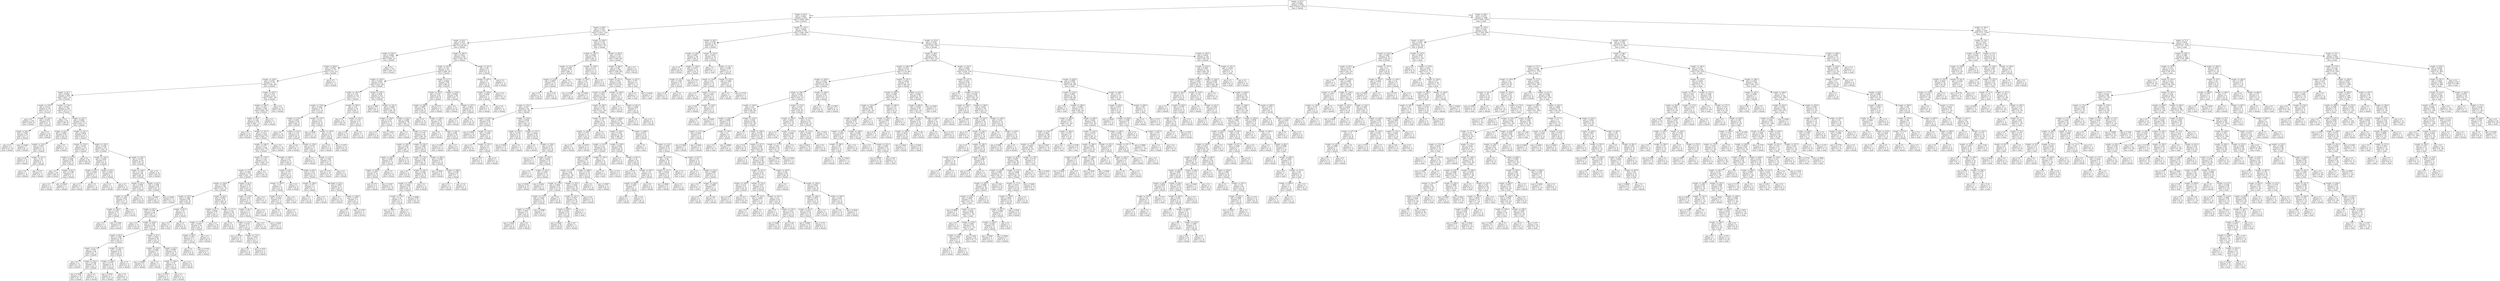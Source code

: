 digraph Tree {
node [shape=box] ;
0 [label="height <= 67.5\ngini = 0.4996\nsamples = 4140\nvalue = [2125, 2015]\nclass = female"] ;
1 [label="height <= 65.5\ngini = 0.2841\nsamples = 2251\nvalue = [1865, 386]\nclass = female"] ;
0 -> 1 [labeldistance=2.5, labelangle=45, headlabel="True"] ;
2 [label="height <= 64.5\ngini = 0.1557\nsamples = 1551\nvalue = [1419, 132]\nclass = female"] ;
1 -> 2 ;
3 [label="height <= 63.5\ngini = 0.1014\nsamples = 1213\nvalue = [1148, 65]\nclass = female"] ;
2 -> 3 ;
4 [label="weight <= 205.5\ngini = 0.0682\nsamples = 877\nvalue = [846, 31]\nclass = female"] ;
3 -> 4 ;
5 [label="weight <= 204.5\ngini = 0.0767\nsamples = 776\nvalue = [745, 31]\nclass = female"] ;
4 -> 5 ;
6 [label="weight <= 159.5\ngini = 0.0745\nsamples = 774\nvalue = [744, 30]\nclass = female"] ;
5 -> 6 ;
7 [label="height <= 61.5\ngini = 0.0509\nsamples = 459\nvalue = [447, 12]\nclass = female"] ;
6 -> 7 ;
8 [label="weight <= 139.5\ngini = 0.0113\nsamples = 176\nvalue = [175, 1]\nclass = female"] ;
7 -> 8 ;
9 [label="gini = 0.0\nsamples = 104\nvalue = [104, 0]\nclass = female"] ;
8 -> 9 ;
10 [label="weight <= 141.0\ngini = 0.0274\nsamples = 72\nvalue = [71, 1]\nclass = female"] ;
8 -> 10 ;
11 [label="height <= 60.5\ngini = 0.1049\nsamples = 18\nvalue = [17, 1]\nclass = female"] ;
10 -> 11 ;
12 [label="gini = 0.0\nsamples = 11\nvalue = [11, 0]\nclass = female"] ;
11 -> 12 ;
13 [label="gini = 0.2449\nsamples = 7\nvalue = [6, 1]\nclass = female"] ;
11 -> 13 ;
14 [label="gini = 0.0\nsamples = 54\nvalue = [54, 0]\nclass = female"] ;
10 -> 14 ;
15 [label="weight <= 119.5\ngini = 0.0747\nsamples = 283\nvalue = [272, 11]\nclass = female"] ;
7 -> 15 ;
16 [label="gini = 0.0\nsamples = 40\nvalue = [40, 0]\nclass = female"] ;
15 -> 16 ;
17 [label="weight <= 123.5\ngini = 0.0864\nsamples = 243\nvalue = [232, 11]\nclass = female"] ;
15 -> 17 ;
18 [label="height <= 62.5\ngini = 0.2604\nsamples = 26\nvalue = [22, 4]\nclass = female"] ;
17 -> 18 ;
19 [label="weight <= 120.5\ngini = 0.3911\nsamples = 15\nvalue = [11, 4]\nclass = female"] ;
18 -> 19 ;
20 [label="gini = 0.42\nsamples = 10\nvalue = [7, 3]\nclass = female"] ;
19 -> 20 ;
21 [label="weight <= 121.5\ngini = 0.32\nsamples = 5\nvalue = [4, 1]\nclass = female"] ;
19 -> 21 ;
22 [label="gini = 0.0\nsamples = 1\nvalue = [1, 0]\nclass = female"] ;
21 -> 22 ;
23 [label="gini = 0.375\nsamples = 4\nvalue = [3, 1]\nclass = female"] ;
21 -> 23 ;
24 [label="gini = 0.0\nsamples = 11\nvalue = [11, 0]\nclass = female"] ;
18 -> 24 ;
25 [label="weight <= 141.5\ngini = 0.0624\nsamples = 217\nvalue = [210, 7]\nclass = female"] ;
17 -> 25 ;
26 [label="weight <= 132.5\ngini = 0.018\nsamples = 110\nvalue = [109, 1]\nclass = female"] ;
25 -> 26 ;
27 [label="weight <= 131.0\ngini = 0.0408\nsamples = 48\nvalue = [47, 1]\nclass = female"] ;
26 -> 27 ;
28 [label="gini = 0.0\nsamples = 40\nvalue = [40, 0]\nclass = female"] ;
27 -> 28 ;
29 [label="height <= 62.5\ngini = 0.2188\nsamples = 8\nvalue = [7, 1]\nclass = female"] ;
27 -> 29 ;
30 [label="gini = 0.0\nsamples = 5\nvalue = [5, 0]\nclass = female"] ;
29 -> 30 ;
31 [label="gini = 0.4444\nsamples = 3\nvalue = [2, 1]\nclass = female"] ;
29 -> 31 ;
32 [label="gini = 0.0\nsamples = 62\nvalue = [62, 0]\nclass = female"] ;
26 -> 32 ;
33 [label="weight <= 143.5\ngini = 0.1059\nsamples = 107\nvalue = [101, 6]\nclass = female"] ;
25 -> 33 ;
34 [label="weight <= 142.5\ngini = 0.4444\nsamples = 6\nvalue = [4, 2]\nclass = female"] ;
33 -> 34 ;
35 [label="height <= 62.5\ngini = 0.4444\nsamples = 3\nvalue = [2, 1]\nclass = female"] ;
34 -> 35 ;
36 [label="gini = 0.5\nsamples = 2\nvalue = [1, 1]\nclass = female"] ;
35 -> 36 ;
37 [label="gini = 0.0\nsamples = 1\nvalue = [1, 0]\nclass = female"] ;
35 -> 37 ;
38 [label="height <= 62.5\ngini = 0.4444\nsamples = 3\nvalue = [2, 1]\nclass = female"] ;
34 -> 38 ;
39 [label="gini = 0.0\nsamples = 1\nvalue = [1, 0]\nclass = female"] ;
38 -> 39 ;
40 [label="gini = 0.5\nsamples = 2\nvalue = [1, 1]\nclass = female"] ;
38 -> 40 ;
41 [label="weight <= 150.5\ngini = 0.0761\nsamples = 101\nvalue = [97, 4]\nclass = female"] ;
33 -> 41 ;
42 [label="weight <= 149.5\ngini = 0.1139\nsamples = 66\nvalue = [62, 4]\nclass = female"] ;
41 -> 42 ;
43 [label="height <= 62.5\ngini = 0.0605\nsamples = 32\nvalue = [31, 1]\nclass = female"] ;
42 -> 43 ;
44 [label="weight <= 145.5\ngini = 0.1049\nsamples = 18\nvalue = [17, 1]\nclass = female"] ;
43 -> 44 ;
45 [label="weight <= 144.5\ngini = 0.1653\nsamples = 11\nvalue = [10, 1]\nclass = female"] ;
44 -> 45 ;
46 [label="gini = 0.0\nsamples = 3\nvalue = [3, 0]\nclass = female"] ;
45 -> 46 ;
47 [label="gini = 0.2188\nsamples = 8\nvalue = [7, 1]\nclass = female"] ;
45 -> 47 ;
48 [label="gini = 0.0\nsamples = 7\nvalue = [7, 0]\nclass = female"] ;
44 -> 48 ;
49 [label="gini = 0.0\nsamples = 14\nvalue = [14, 0]\nclass = female"] ;
43 -> 49 ;
50 [label="height <= 62.5\ngini = 0.1609\nsamples = 34\nvalue = [31, 3]\nclass = female"] ;
42 -> 50 ;
51 [label="gini = 0.0907\nsamples = 21\nvalue = [20, 1]\nclass = female"] ;
50 -> 51 ;
52 [label="gini = 0.2604\nsamples = 13\nvalue = [11, 2]\nclass = female"] ;
50 -> 52 ;
53 [label="gini = 0.0\nsamples = 35\nvalue = [35, 0]\nclass = female"] ;
41 -> 53 ;
54 [label="weight <= 197.5\ngini = 0.1078\nsamples = 315\nvalue = [297, 18]\nclass = female"] ;
6 -> 54 ;
55 [label="weight <= 196.5\ngini = 0.1203\nsamples = 280\nvalue = [262, 18]\nclass = female"] ;
54 -> 55 ;
56 [label="height <= 59.5\ngini = 0.1148\nsamples = 278\nvalue = [261, 17]\nclass = female"] ;
55 -> 56 ;
57 [label="gini = 0.0\nsamples = 16\nvalue = [16, 0]\nclass = female"] ;
56 -> 57 ;
58 [label="weight <= 191.0\ngini = 0.1214\nsamples = 262\nvalue = [245, 17]\nclass = female"] ;
56 -> 58 ;
59 [label="weight <= 184.5\ngini = 0.1277\nsamples = 248\nvalue = [231, 17]\nclass = female"] ;
58 -> 59 ;
60 [label="weight <= 178.5\ngini = 0.1136\nsamples = 215\nvalue = [202, 13]\nclass = female"] ;
59 -> 60 ;
61 [label="weight <= 175.5\ngini = 0.1383\nsamples = 174\nvalue = [161, 13]\nclass = female"] ;
60 -> 61 ;
62 [label="weight <= 169.0\ngini = 0.1266\nsamples = 162\nvalue = [151, 11]\nclass = female"] ;
61 -> 62 ;
63 [label="weight <= 167.5\ngini = 0.1486\nsamples = 99\nvalue = [91, 8]\nclass = female"] ;
62 -> 63 ;
64 [label="height <= 60.5\ngini = 0.1378\nsamples = 94\nvalue = [87, 7]\nclass = female"] ;
63 -> 64 ;
65 [label="gini = 0.0\nsamples = 10\nvalue = [10, 0]\nclass = female"] ;
64 -> 65 ;
66 [label="weight <= 164.5\ngini = 0.1528\nsamples = 84\nvalue = [77, 7]\nclass = female"] ;
64 -> 66 ;
67 [label="height <= 62.5\ngini = 0.1284\nsamples = 58\nvalue = [54, 4]\nclass = female"] ;
66 -> 67 ;
68 [label="height <= 61.5\ngini = 0.054\nsamples = 36\nvalue = [35, 1]\nclass = female"] ;
67 -> 68 ;
69 [label="gini = 0.0\nsamples = 11\nvalue = [11, 0]\nclass = female"] ;
68 -> 69 ;
70 [label="weight <= 161.0\ngini = 0.0768\nsamples = 25\nvalue = [24, 1]\nclass = female"] ;
68 -> 70 ;
71 [label="gini = 0.1049\nsamples = 18\nvalue = [17, 1]\nclass = female"] ;
70 -> 71 ;
72 [label="gini = 0.0\nsamples = 7\nvalue = [7, 0]\nclass = female"] ;
70 -> 72 ;
73 [label="weight <= 161.5\ngini = 0.2355\nsamples = 22\nvalue = [19, 3]\nclass = female"] ;
67 -> 73 ;
74 [label="weight <= 160.5\ngini = 0.2778\nsamples = 18\nvalue = [15, 3]\nclass = female"] ;
73 -> 74 ;
75 [label="gini = 0.2076\nsamples = 17\nvalue = [15, 2]\nclass = female"] ;
74 -> 75 ;
76 [label="gini = 0.0\nsamples = 1\nvalue = [0, 1]\nclass = male"] ;
74 -> 76 ;
77 [label="gini = 0.0\nsamples = 4\nvalue = [4, 0]\nclass = female"] ;
73 -> 77 ;
78 [label="height <= 61.5\ngini = 0.2041\nsamples = 26\nvalue = [23, 3]\nclass = female"] ;
66 -> 78 ;
79 [label="weight <= 165.5\ngini = 0.4082\nsamples = 7\nvalue = [5, 2]\nclass = female"] ;
78 -> 79 ;
80 [label="gini = 0.4444\nsamples = 6\nvalue = [4, 2]\nclass = female"] ;
79 -> 80 ;
81 [label="gini = 0.0\nsamples = 1\nvalue = [1, 0]\nclass = female"] ;
79 -> 81 ;
82 [label="height <= 62.5\ngini = 0.0997\nsamples = 19\nvalue = [18, 1]\nclass = female"] ;
78 -> 82 ;
83 [label="weight <= 166.0\ngini = 0.18\nsamples = 10\nvalue = [9, 1]\nclass = female"] ;
82 -> 83 ;
84 [label="gini = 0.1975\nsamples = 9\nvalue = [8, 1]\nclass = female"] ;
83 -> 84 ;
85 [label="gini = 0.0\nsamples = 1\nvalue = [1, 0]\nclass = female"] ;
83 -> 85 ;
86 [label="gini = 0.0\nsamples = 9\nvalue = [9, 0]\nclass = female"] ;
82 -> 86 ;
87 [label="height <= 61.0\ngini = 0.32\nsamples = 5\nvalue = [4, 1]\nclass = female"] ;
63 -> 87 ;
88 [label="gini = 0.0\nsamples = 1\nvalue = [0, 1]\nclass = male"] ;
87 -> 88 ;
89 [label="gini = 0.0\nsamples = 4\nvalue = [4, 0]\nclass = female"] ;
87 -> 89 ;
90 [label="height <= 62.5\ngini = 0.0907\nsamples = 63\nvalue = [60, 3]\nclass = female"] ;
62 -> 90 ;
91 [label="height <= 61.5\ngini = 0.0526\nsamples = 37\nvalue = [36, 1]\nclass = female"] ;
90 -> 91 ;
92 [label="weight <= 171.0\ngini = 0.0997\nsamples = 19\nvalue = [18, 1]\nclass = female"] ;
91 -> 92 ;
93 [label="height <= 60.5\ngini = 0.1653\nsamples = 11\nvalue = [10, 1]\nclass = female"] ;
92 -> 93 ;
94 [label="gini = 0.0\nsamples = 5\nvalue = [5, 0]\nclass = female"] ;
93 -> 94 ;
95 [label="gini = 0.2778\nsamples = 6\nvalue = [5, 1]\nclass = female"] ;
93 -> 95 ;
96 [label="gini = 0.0\nsamples = 8\nvalue = [8, 0]\nclass = female"] ;
92 -> 96 ;
97 [label="gini = 0.0\nsamples = 18\nvalue = [18, 0]\nclass = female"] ;
91 -> 97 ;
98 [label="weight <= 171.0\ngini = 0.142\nsamples = 26\nvalue = [24, 2]\nclass = female"] ;
90 -> 98 ;
99 [label="gini = 0.0\nsamples = 9\nvalue = [9, 0]\nclass = female"] ;
98 -> 99 ;
100 [label="weight <= 172.5\ngini = 0.2076\nsamples = 17\nvalue = [15, 2]\nclass = female"] ;
98 -> 100 ;
101 [label="gini = 0.2778\nsamples = 6\nvalue = [5, 1]\nclass = female"] ;
100 -> 101 ;
102 [label="weight <= 174.5\ngini = 0.1653\nsamples = 11\nvalue = [10, 1]\nclass = female"] ;
100 -> 102 ;
103 [label="gini = 0.0\nsamples = 2\nvalue = [2, 0]\nclass = female"] ;
102 -> 103 ;
104 [label="gini = 0.1975\nsamples = 9\nvalue = [8, 1]\nclass = female"] ;
102 -> 104 ;
105 [label="height <= 62.5\ngini = 0.2778\nsamples = 12\nvalue = [10, 2]\nclass = female"] ;
61 -> 105 ;
106 [label="weight <= 176.5\ngini = 0.1653\nsamples = 11\nvalue = [10, 1]\nclass = female"] ;
105 -> 106 ;
107 [label="height <= 61.0\ngini = 0.375\nsamples = 4\nvalue = [3, 1]\nclass = female"] ;
106 -> 107 ;
108 [label="gini = 0.0\nsamples = 1\nvalue = [1, 0]\nclass = female"] ;
107 -> 108 ;
109 [label="gini = 0.4444\nsamples = 3\nvalue = [2, 1]\nclass = female"] ;
107 -> 109 ;
110 [label="gini = 0.0\nsamples = 7\nvalue = [7, 0]\nclass = female"] ;
106 -> 110 ;
111 [label="gini = 0.0\nsamples = 1\nvalue = [0, 1]\nclass = male"] ;
105 -> 111 ;
112 [label="gini = 0.0\nsamples = 41\nvalue = [41, 0]\nclass = female"] ;
60 -> 112 ;
113 [label="weight <= 186.5\ngini = 0.213\nsamples = 33\nvalue = [29, 4]\nclass = female"] ;
59 -> 113 ;
114 [label="height <= 62.5\ngini = 0.375\nsamples = 8\nvalue = [6, 2]\nclass = female"] ;
113 -> 114 ;
115 [label="weight <= 185.5\ngini = 0.5\nsamples = 4\nvalue = [2, 2]\nclass = female"] ;
114 -> 115 ;
116 [label="height <= 61.5\ngini = 0.4444\nsamples = 3\nvalue = [2, 1]\nclass = female"] ;
115 -> 116 ;
117 [label="gini = 0.0\nsamples = 1\nvalue = [1, 0]\nclass = female"] ;
116 -> 117 ;
118 [label="gini = 0.5\nsamples = 2\nvalue = [1, 1]\nclass = female"] ;
116 -> 118 ;
119 [label="gini = 0.0\nsamples = 1\nvalue = [0, 1]\nclass = male"] ;
115 -> 119 ;
120 [label="gini = 0.0\nsamples = 4\nvalue = [4, 0]\nclass = female"] ;
114 -> 120 ;
121 [label="height <= 60.5\ngini = 0.1472\nsamples = 25\nvalue = [23, 2]\nclass = female"] ;
113 -> 121 ;
122 [label="weight <= 189.5\ngini = 0.375\nsamples = 4\nvalue = [3, 1]\nclass = female"] ;
121 -> 122 ;
123 [label="gini = 0.0\nsamples = 2\nvalue = [2, 0]\nclass = female"] ;
122 -> 123 ;
124 [label="gini = 0.5\nsamples = 2\nvalue = [1, 1]\nclass = female"] ;
122 -> 124 ;
125 [label="height <= 62.5\ngini = 0.0907\nsamples = 21\nvalue = [20, 1]\nclass = female"] ;
121 -> 125 ;
126 [label="gini = 0.0\nsamples = 12\nvalue = [12, 0]\nclass = female"] ;
125 -> 126 ;
127 [label="weight <= 189.5\ngini = 0.1975\nsamples = 9\nvalue = [8, 1]\nclass = female"] ;
125 -> 127 ;
128 [label="gini = 0.0\nsamples = 3\nvalue = [3, 0]\nclass = female"] ;
127 -> 128 ;
129 [label="gini = 0.2778\nsamples = 6\nvalue = [5, 1]\nclass = female"] ;
127 -> 129 ;
130 [label="gini = 0.0\nsamples = 14\nvalue = [14, 0]\nclass = female"] ;
58 -> 130 ;
131 [label="gini = 0.5\nsamples = 2\nvalue = [1, 1]\nclass = female"] ;
55 -> 131 ;
132 [label="gini = 0.0\nsamples = 35\nvalue = [35, 0]\nclass = female"] ;
54 -> 132 ;
133 [label="gini = 0.5\nsamples = 2\nvalue = [1, 1]\nclass = female"] ;
5 -> 133 ;
134 [label="gini = 0.0\nsamples = 101\nvalue = [101, 0]\nclass = female"] ;
4 -> 134 ;
135 [label="weight <= 287.0\ngini = 0.1819\nsamples = 336\nvalue = [302, 34]\nclass = female"] ;
3 -> 135 ;
136 [label="weight <= 191.0\ngini = 0.1747\nsamples = 331\nvalue = [299, 32]\nclass = female"] ;
135 -> 136 ;
137 [label="weight <= 154.0\ngini = 0.2054\nsamples = 241\nvalue = [213, 28]\nclass = female"] ;
136 -> 137 ;
138 [label="weight <= 140.5\ngini = 0.1116\nsamples = 118\nvalue = [111, 7]\nclass = female"] ;
137 -> 138 ;
139 [label="weight <= 134.5\ngini = 0.1404\nsamples = 79\nvalue = [73, 6]\nclass = female"] ;
138 -> 139 ;
140 [label="weight <= 119.0\ngini = 0.0832\nsamples = 46\nvalue = [44, 2]\nclass = female"] ;
139 -> 140 ;
141 [label="gini = 0.0\nsamples = 14\nvalue = [14, 0]\nclass = female"] ;
140 -> 141 ;
142 [label="weight <= 121.0\ngini = 0.1172\nsamples = 32\nvalue = [30, 2]\nclass = female"] ;
140 -> 142 ;
143 [label="gini = 0.32\nsamples = 5\nvalue = [4, 1]\nclass = female"] ;
142 -> 143 ;
144 [label="weight <= 129.0\ngini = 0.0713\nsamples = 27\nvalue = [26, 1]\nclass = female"] ;
142 -> 144 ;
145 [label="gini = 0.0\nsamples = 9\nvalue = [9, 0]\nclass = female"] ;
144 -> 145 ;
146 [label="weight <= 131.0\ngini = 0.1049\nsamples = 18\nvalue = [17, 1]\nclass = female"] ;
144 -> 146 ;
147 [label="gini = 0.1172\nsamples = 16\nvalue = [15, 1]\nclass = female"] ;
146 -> 147 ;
148 [label="gini = 0.0\nsamples = 2\nvalue = [2, 0]\nclass = female"] ;
146 -> 148 ;
149 [label="weight <= 135.5\ngini = 0.213\nsamples = 33\nvalue = [29, 4]\nclass = female"] ;
139 -> 149 ;
150 [label="gini = 0.2604\nsamples = 13\nvalue = [11, 2]\nclass = female"] ;
149 -> 150 ;
151 [label="weight <= 139.0\ngini = 0.18\nsamples = 20\nvalue = [18, 2]\nclass = female"] ;
149 -> 151 ;
152 [label="gini = 0.0\nsamples = 2\nvalue = [2, 0]\nclass = female"] ;
151 -> 152 ;
153 [label="gini = 0.1975\nsamples = 18\nvalue = [16, 2]\nclass = female"] ;
151 -> 153 ;
154 [label="weight <= 149.5\ngini = 0.05\nsamples = 39\nvalue = [38, 1]\nclass = female"] ;
138 -> 154 ;
155 [label="gini = 0.0\nsamples = 22\nvalue = [22, 0]\nclass = female"] ;
154 -> 155 ;
156 [label="weight <= 151.0\ngini = 0.1107\nsamples = 17\nvalue = [16, 1]\nclass = female"] ;
154 -> 156 ;
157 [label="gini = 0.18\nsamples = 10\nvalue = [9, 1]\nclass = female"] ;
156 -> 157 ;
158 [label="gini = 0.0\nsamples = 7\nvalue = [7, 0]\nclass = female"] ;
156 -> 158 ;
159 [label="weight <= 155.5\ngini = 0.2832\nsamples = 123\nvalue = [102, 21]\nclass = female"] ;
137 -> 159 ;
160 [label="gini = 0.3967\nsamples = 11\nvalue = [8, 3]\nclass = female"] ;
159 -> 160 ;
161 [label="weight <= 161.0\ngini = 0.2698\nsamples = 112\nvalue = [94, 18]\nclass = female"] ;
159 -> 161 ;
162 [label="weight <= 159.0\ngini = 0.1327\nsamples = 14\nvalue = [13, 1]\nclass = female"] ;
161 -> 162 ;
163 [label="gini = 0.0\nsamples = 3\nvalue = [3, 0]\nclass = female"] ;
162 -> 163 ;
164 [label="gini = 0.1653\nsamples = 11\nvalue = [10, 1]\nclass = female"] ;
162 -> 164 ;
165 [label="weight <= 162.5\ngini = 0.2868\nsamples = 98\nvalue = [81, 17]\nclass = female"] ;
161 -> 165 ;
166 [label="gini = 0.5\nsamples = 2\nvalue = [1, 1]\nclass = female"] ;
165 -> 166 ;
167 [label="weight <= 170.5\ngini = 0.2778\nsamples = 96\nvalue = [80, 16]\nclass = female"] ;
165 -> 167 ;
168 [label="weight <= 169.5\ngini = 0.3343\nsamples = 33\nvalue = [26, 7]\nclass = female"] ;
167 -> 168 ;
169 [label="weight <= 165.5\ngini = 0.3084\nsamples = 21\nvalue = [17, 4]\nclass = female"] ;
168 -> 169 ;
170 [label="weight <= 164.0\ngini = 0.3457\nsamples = 18\nvalue = [14, 4]\nclass = female"] ;
169 -> 170 ;
171 [label="gini = 0.375\nsamples = 4\nvalue = [3, 1]\nclass = female"] ;
170 -> 171 ;
172 [label="gini = 0.3367\nsamples = 14\nvalue = [11, 3]\nclass = female"] ;
170 -> 172 ;
173 [label="gini = 0.0\nsamples = 3\nvalue = [3, 0]\nclass = female"] ;
169 -> 173 ;
174 [label="gini = 0.375\nsamples = 12\nvalue = [9, 3]\nclass = female"] ;
168 -> 174 ;
175 [label="weight <= 184.5\ngini = 0.2449\nsamples = 63\nvalue = [54, 9]\nclass = female"] ;
167 -> 175 ;
176 [label="weight <= 174.5\ngini = 0.1938\nsamples = 46\nvalue = [41, 5]\nclass = female"] ;
175 -> 176 ;
177 [label="gini = 0.0\nsamples = 8\nvalue = [8, 0]\nclass = female"] ;
176 -> 177 ;
178 [label="weight <= 181.5\ngini = 0.2285\nsamples = 38\nvalue = [33, 5]\nclass = female"] ;
176 -> 178 ;
179 [label="weight <= 179.0\ngini = 0.2449\nsamples = 35\nvalue = [30, 5]\nclass = female"] ;
178 -> 179 ;
180 [label="weight <= 176.5\ngini = 0.18\nsamples = 10\nvalue = [9, 1]\nclass = female"] ;
179 -> 180 ;
181 [label="gini = 0.1975\nsamples = 9\nvalue = [8, 1]\nclass = female"] ;
180 -> 181 ;
182 [label="gini = 0.0\nsamples = 1\nvalue = [1, 0]\nclass = female"] ;
180 -> 182 ;
183 [label="gini = 0.2688\nsamples = 25\nvalue = [21, 4]\nclass = female"] ;
179 -> 183 ;
184 [label="gini = 0.0\nsamples = 3\nvalue = [3, 0]\nclass = female"] ;
178 -> 184 ;
185 [label="weight <= 185.5\ngini = 0.3599\nsamples = 17\nvalue = [13, 4]\nclass = female"] ;
175 -> 185 ;
186 [label="gini = 0.4444\nsamples = 9\nvalue = [6, 3]\nclass = female"] ;
185 -> 186 ;
187 [label="weight <= 189.0\ngini = 0.2188\nsamples = 8\nvalue = [7, 1]\nclass = female"] ;
185 -> 187 ;
188 [label="gini = 0.0\nsamples = 3\nvalue = [3, 0]\nclass = female"] ;
187 -> 188 ;
189 [label="gini = 0.32\nsamples = 5\nvalue = [4, 1]\nclass = female"] ;
187 -> 189 ;
190 [label="weight <= 217.5\ngini = 0.0849\nsamples = 90\nvalue = [86, 4]\nclass = female"] ;
136 -> 190 ;
191 [label="weight <= 212.5\ngini = 0.1327\nsamples = 42\nvalue = [39, 3]\nclass = female"] ;
190 -> 191 ;
192 [label="weight <= 198.5\ngini = 0.0997\nsamples = 38\nvalue = [36, 2]\nclass = female"] ;
191 -> 192 ;
193 [label="gini = 0.0\nsamples = 16\nvalue = [16, 0]\nclass = female"] ;
192 -> 193 ;
194 [label="weight <= 199.5\ngini = 0.1653\nsamples = 22\nvalue = [20, 2]\nclass = female"] ;
192 -> 194 ;
195 [label="gini = 0.5\nsamples = 2\nvalue = [1, 1]\nclass = female"] ;
194 -> 195 ;
196 [label="weight <= 201.5\ngini = 0.095\nsamples = 20\nvalue = [19, 1]\nclass = female"] ;
194 -> 196 ;
197 [label="gini = 0.1653\nsamples = 11\nvalue = [10, 1]\nclass = female"] ;
196 -> 197 ;
198 [label="gini = 0.0\nsamples = 9\nvalue = [9, 0]\nclass = female"] ;
196 -> 198 ;
199 [label="gini = 0.375\nsamples = 4\nvalue = [3, 1]\nclass = female"] ;
191 -> 199 ;
200 [label="weight <= 234.5\ngini = 0.0408\nsamples = 48\nvalue = [47, 1]\nclass = female"] ;
190 -> 200 ;
201 [label="gini = 0.0\nsamples = 25\nvalue = [25, 0]\nclass = female"] ;
200 -> 201 ;
202 [label="weight <= 237.5\ngini = 0.0832\nsamples = 23\nvalue = [22, 1]\nclass = female"] ;
200 -> 202 ;
203 [label="gini = 0.5\nsamples = 2\nvalue = [1, 1]\nclass = female"] ;
202 -> 203 ;
204 [label="gini = 0.0\nsamples = 21\nvalue = [21, 0]\nclass = female"] ;
202 -> 204 ;
205 [label="weight <= 331.0\ngini = 0.48\nsamples = 5\nvalue = [3, 2]\nclass = female"] ;
135 -> 205 ;
206 [label="weight <= 297.5\ngini = 0.5\nsamples = 4\nvalue = [2, 2]\nclass = female"] ;
205 -> 206 ;
207 [label="weight <= 292.0\ngini = 0.4444\nsamples = 3\nvalue = [2, 1]\nclass = female"] ;
206 -> 207 ;
208 [label="gini = 0.5\nsamples = 2\nvalue = [1, 1]\nclass = female"] ;
207 -> 208 ;
209 [label="gini = 0.0\nsamples = 1\nvalue = [1, 0]\nclass = female"] ;
207 -> 209 ;
210 [label="gini = 0.0\nsamples = 1\nvalue = [0, 1]\nclass = male"] ;
206 -> 210 ;
211 [label="gini = 0.0\nsamples = 1\nvalue = [1, 0]\nclass = female"] ;
205 -> 211 ;
212 [label="weight <= 149.5\ngini = 0.3179\nsamples = 338\nvalue = [271, 67]\nclass = female"] ;
2 -> 212 ;
213 [label="weight <= 144.5\ngini = 0.0681\nsamples = 85\nvalue = [82, 3]\nclass = female"] ;
212 -> 213 ;
214 [label="weight <= 125.5\ngini = 0.0282\nsamples = 70\nvalue = [69, 1]\nclass = female"] ;
213 -> 214 ;
215 [label="weight <= 124.0\ngini = 0.0997\nsamples = 19\nvalue = [18, 1]\nclass = female"] ;
214 -> 215 ;
216 [label="gini = 0.0\nsamples = 14\nvalue = [14, 0]\nclass = female"] ;
215 -> 216 ;
217 [label="gini = 0.32\nsamples = 5\nvalue = [4, 1]\nclass = female"] ;
215 -> 217 ;
218 [label="gini = 0.0\nsamples = 51\nvalue = [51, 0]\nclass = female"] ;
214 -> 218 ;
219 [label="weight <= 146.5\ngini = 0.2311\nsamples = 15\nvalue = [13, 2]\nclass = female"] ;
213 -> 219 ;
220 [label="weight <= 145.5\ngini = 0.32\nsamples = 10\nvalue = [8, 2]\nclass = female"] ;
219 -> 220 ;
221 [label="gini = 0.2449\nsamples = 7\nvalue = [6, 1]\nclass = female"] ;
220 -> 221 ;
222 [label="gini = 0.4444\nsamples = 3\nvalue = [2, 1]\nclass = female"] ;
220 -> 222 ;
223 [label="gini = 0.0\nsamples = 5\nvalue = [5, 0]\nclass = female"] ;
219 -> 223 ;
224 [label="weight <= 255.0\ngini = 0.3779\nsamples = 253\nvalue = [189, 64]\nclass = female"] ;
212 -> 224 ;
225 [label="weight <= 244.0\ngini = 0.387\nsamples = 244\nvalue = [180, 64]\nclass = female"] ;
224 -> 225 ;
226 [label="weight <= 227.0\ngini = 0.3791\nsamples = 240\nvalue = [179, 61]\nclass = female"] ;
225 -> 226 ;
227 [label="weight <= 162.5\ngini = 0.3933\nsamples = 223\nvalue = [163, 60]\nclass = female"] ;
226 -> 227 ;
228 [label="weight <= 154.5\ngini = 0.437\nsamples = 62\nvalue = [42, 20]\nclass = female"] ;
227 -> 228 ;
229 [label="weight <= 150.5\ngini = 0.4032\nsamples = 25\nvalue = [18, 7]\nclass = female"] ;
228 -> 229 ;
230 [label="gini = 0.4444\nsamples = 18\nvalue = [12, 6]\nclass = female"] ;
229 -> 230 ;
231 [label="weight <= 152.5\ngini = 0.2449\nsamples = 7\nvalue = [6, 1]\nclass = female"] ;
229 -> 231 ;
232 [label="gini = 0.0\nsamples = 2\nvalue = [2, 0]\nclass = female"] ;
231 -> 232 ;
233 [label="weight <= 153.5\ngini = 0.32\nsamples = 5\nvalue = [4, 1]\nclass = female"] ;
231 -> 233 ;
234 [label="gini = 0.375\nsamples = 4\nvalue = [3, 1]\nclass = female"] ;
233 -> 234 ;
235 [label="gini = 0.0\nsamples = 1\nvalue = [1, 0]\nclass = female"] ;
233 -> 235 ;
236 [label="weight <= 156.5\ngini = 0.4558\nsamples = 37\nvalue = [24, 13]\nclass = female"] ;
228 -> 236 ;
237 [label="weight <= 155.5\ngini = 0.4734\nsamples = 13\nvalue = [8, 5]\nclass = female"] ;
236 -> 237 ;
238 [label="gini = 0.4628\nsamples = 11\nvalue = [7, 4]\nclass = female"] ;
237 -> 238 ;
239 [label="gini = 0.5\nsamples = 2\nvalue = [1, 1]\nclass = female"] ;
237 -> 239 ;
240 [label="weight <= 157.5\ngini = 0.4444\nsamples = 24\nvalue = [16, 8]\nclass = female"] ;
236 -> 240 ;
241 [label="gini = 0.0\nsamples = 1\nvalue = [1, 0]\nclass = female"] ;
240 -> 241 ;
242 [label="weight <= 158.5\ngini = 0.4537\nsamples = 23\nvalue = [15, 8]\nclass = female"] ;
240 -> 242 ;
243 [label="gini = 0.375\nsamples = 4\nvalue = [3, 1]\nclass = female"] ;
242 -> 243 ;
244 [label="weight <= 159.5\ngini = 0.4654\nsamples = 19\nvalue = [12, 7]\nclass = female"] ;
242 -> 244 ;
245 [label="gini = 0.5\nsamples = 2\nvalue = [1, 1]\nclass = female"] ;
244 -> 245 ;
246 [label="weight <= 161.0\ngini = 0.4567\nsamples = 17\nvalue = [11, 6]\nclass = female"] ;
244 -> 246 ;
247 [label="gini = 0.4592\nsamples = 14\nvalue = [9, 5]\nclass = female"] ;
246 -> 247 ;
248 [label="gini = 0.4444\nsamples = 3\nvalue = [2, 1]\nclass = female"] ;
246 -> 248 ;
249 [label="weight <= 169.5\ngini = 0.3734\nsamples = 161\nvalue = [121, 40]\nclass = female"] ;
227 -> 249 ;
250 [label="weight <= 165.5\ngini = 0.18\nsamples = 20\nvalue = [18, 2]\nclass = female"] ;
249 -> 250 ;
251 [label="weight <= 164.0\ngini = 0.2778\nsamples = 12\nvalue = [10, 2]\nclass = female"] ;
250 -> 251 ;
252 [label="gini = 0.0\nsamples = 1\nvalue = [1, 0]\nclass = female"] ;
251 -> 252 ;
253 [label="gini = 0.2975\nsamples = 11\nvalue = [9, 2]\nclass = female"] ;
251 -> 253 ;
254 [label="gini = 0.0\nsamples = 8\nvalue = [8, 0]\nclass = female"] ;
250 -> 254 ;
255 [label="weight <= 208.5\ngini = 0.3937\nsamples = 141\nvalue = [103, 38]\nclass = female"] ;
249 -> 255 ;
256 [label="weight <= 195.5\ngini = 0.3792\nsamples = 118\nvalue = [88, 30]\nclass = female"] ;
255 -> 256 ;
257 [label="weight <= 191.0\ngini = 0.4111\nsamples = 83\nvalue = [59, 24]\nclass = female"] ;
256 -> 257 ;
258 [label="weight <= 185.5\ngini = 0.3967\nsamples = 77\nvalue = [56, 21]\nclass = female"] ;
257 -> 258 ;
259 [label="weight <= 179.5\ngini = 0.424\nsamples = 59\nvalue = [41, 18]\nclass = female"] ;
258 -> 259 ;
260 [label="weight <= 176.0\ngini = 0.3856\nsamples = 23\nvalue = [17, 6]\nclass = female"] ;
259 -> 260 ;
261 [label="weight <= 174.5\ngini = 0.4444\nsamples = 18\nvalue = [12, 6]\nclass = female"] ;
260 -> 261 ;
262 [label="weight <= 172.0\ngini = 0.3967\nsamples = 11\nvalue = [8, 3]\nclass = female"] ;
261 -> 262 ;
263 [label="gini = 0.4444\nsamples = 9\nvalue = [6, 3]\nclass = female"] ;
262 -> 263 ;
264 [label="gini = 0.0\nsamples = 2\nvalue = [2, 0]\nclass = female"] ;
262 -> 264 ;
265 [label="gini = 0.4898\nsamples = 7\nvalue = [4, 3]\nclass = female"] ;
261 -> 265 ;
266 [label="gini = 0.0\nsamples = 5\nvalue = [5, 0]\nclass = female"] ;
260 -> 266 ;
267 [label="weight <= 183.5\ngini = 0.4444\nsamples = 36\nvalue = [24, 12]\nclass = female"] ;
259 -> 267 ;
268 [label="weight <= 181.5\ngini = 0.4527\nsamples = 26\nvalue = [17, 9]\nclass = female"] ;
267 -> 268 ;
269 [label="weight <= 180.5\ngini = 0.4352\nsamples = 25\nvalue = [17, 8]\nclass = female"] ;
268 -> 269 ;
270 [label="gini = 0.4444\nsamples = 24\nvalue = [16, 8]\nclass = female"] ;
269 -> 270 ;
271 [label="gini = 0.0\nsamples = 1\nvalue = [1, 0]\nclass = female"] ;
269 -> 271 ;
272 [label="gini = 0.0\nsamples = 1\nvalue = [0, 1]\nclass = male"] ;
268 -> 272 ;
273 [label="gini = 0.42\nsamples = 10\nvalue = [7, 3]\nclass = female"] ;
267 -> 273 ;
274 [label="weight <= 189.5\ngini = 0.2778\nsamples = 18\nvalue = [15, 3]\nclass = female"] ;
258 -> 274 ;
275 [label="gini = 0.0\nsamples = 7\nvalue = [7, 0]\nclass = female"] ;
274 -> 275 ;
276 [label="gini = 0.3967\nsamples = 11\nvalue = [8, 3]\nclass = female"] ;
274 -> 276 ;
277 [label="weight <= 194.0\ngini = 0.5\nsamples = 6\nvalue = [3, 3]\nclass = female"] ;
257 -> 277 ;
278 [label="gini = 0.0\nsamples = 2\nvalue = [0, 2]\nclass = male"] ;
277 -> 278 ;
279 [label="gini = 0.375\nsamples = 4\nvalue = [3, 1]\nclass = female"] ;
277 -> 279 ;
280 [label="weight <= 199.5\ngini = 0.2841\nsamples = 35\nvalue = [29, 6]\nclass = female"] ;
256 -> 280 ;
281 [label="gini = 0.0\nsamples = 5\nvalue = [5, 0]\nclass = female"] ;
280 -> 281 ;
282 [label="weight <= 201.5\ngini = 0.32\nsamples = 30\nvalue = [24, 6]\nclass = female"] ;
280 -> 282 ;
283 [label="gini = 0.375\nsamples = 20\nvalue = [15, 5]\nclass = female"] ;
282 -> 283 ;
284 [label="weight <= 205.5\ngini = 0.18\nsamples = 10\nvalue = [9, 1]\nclass = female"] ;
282 -> 284 ;
285 [label="weight <= 204.5\ngini = 0.2449\nsamples = 7\nvalue = [6, 1]\nclass = female"] ;
284 -> 285 ;
286 [label="gini = 0.0\nsamples = 2\nvalue = [2, 0]\nclass = female"] ;
285 -> 286 ;
287 [label="gini = 0.32\nsamples = 5\nvalue = [4, 1]\nclass = female"] ;
285 -> 287 ;
288 [label="gini = 0.0\nsamples = 3\nvalue = [3, 0]\nclass = female"] ;
284 -> 288 ;
289 [label="weight <= 209.5\ngini = 0.4537\nsamples = 23\nvalue = [15, 8]\nclass = female"] ;
255 -> 289 ;
290 [label="gini = 0.0\nsamples = 1\nvalue = [0, 1]\nclass = male"] ;
289 -> 290 ;
291 [label="weight <= 214.5\ngini = 0.4339\nsamples = 22\nvalue = [15, 7]\nclass = female"] ;
289 -> 291 ;
292 [label="weight <= 213.0\ngini = 0.48\nsamples = 10\nvalue = [6, 4]\nclass = female"] ;
291 -> 292 ;
293 [label="weight <= 211.0\ngini = 0.4444\nsamples = 9\nvalue = [6, 3]\nclass = female"] ;
292 -> 293 ;
294 [label="gini = 0.4688\nsamples = 8\nvalue = [5, 3]\nclass = female"] ;
293 -> 294 ;
295 [label="gini = 0.0\nsamples = 1\nvalue = [1, 0]\nclass = female"] ;
293 -> 295 ;
296 [label="gini = 0.0\nsamples = 1\nvalue = [0, 1]\nclass = male"] ;
292 -> 296 ;
297 [label="weight <= 217.0\ngini = 0.375\nsamples = 12\nvalue = [9, 3]\nclass = female"] ;
291 -> 297 ;
298 [label="gini = 0.0\nsamples = 4\nvalue = [4, 0]\nclass = female"] ;
297 -> 298 ;
299 [label="weight <= 219.0\ngini = 0.4688\nsamples = 8\nvalue = [5, 3]\nclass = female"] ;
297 -> 299 ;
300 [label="gini = 0.0\nsamples = 1\nvalue = [0, 1]\nclass = male"] ;
299 -> 300 ;
301 [label="weight <= 224.0\ngini = 0.4082\nsamples = 7\nvalue = [5, 2]\nclass = female"] ;
299 -> 301 ;
302 [label="gini = 0.0\nsamples = 2\nvalue = [2, 0]\nclass = female"] ;
301 -> 302 ;
303 [label="gini = 0.48\nsamples = 5\nvalue = [3, 2]\nclass = female"] ;
301 -> 303 ;
304 [label="weight <= 239.0\ngini = 0.1107\nsamples = 17\nvalue = [16, 1]\nclass = female"] ;
226 -> 304 ;
305 [label="gini = 0.0\nsamples = 10\nvalue = [10, 0]\nclass = female"] ;
304 -> 305 ;
306 [label="weight <= 241.0\ngini = 0.2449\nsamples = 7\nvalue = [6, 1]\nclass = female"] ;
304 -> 306 ;
307 [label="gini = 0.32\nsamples = 5\nvalue = [4, 1]\nclass = female"] ;
306 -> 307 ;
308 [label="gini = 0.0\nsamples = 2\nvalue = [2, 0]\nclass = female"] ;
306 -> 308 ;
309 [label="weight <= 247.5\ngini = 0.375\nsamples = 4\nvalue = [1, 3]\nclass = male"] ;
225 -> 309 ;
310 [label="gini = 0.0\nsamples = 1\nvalue = [0, 1]\nclass = male"] ;
309 -> 310 ;
311 [label="gini = 0.4444\nsamples = 3\nvalue = [1, 2]\nclass = male"] ;
309 -> 311 ;
312 [label="gini = 0.0\nsamples = 9\nvalue = [9, 0]\nclass = female"] ;
224 -> 312 ;
313 [label="weight <= 135.5\ngini = 0.4624\nsamples = 700\nvalue = [446, 254]\nclass = female"] ;
1 -> 313 ;
314 [label="height <= 66.5\ngini = 0.2188\nsamples = 56\nvalue = [49, 7]\nclass = female"] ;
313 -> 314 ;
315 [label="weight <= 129.5\ngini = 0.0997\nsamples = 38\nvalue = [36, 2]\nclass = female"] ;
314 -> 315 ;
316 [label="gini = 0.0\nsamples = 20\nvalue = [20, 0]\nclass = female"] ;
315 -> 316 ;
317 [label="weight <= 134.0\ngini = 0.1975\nsamples = 18\nvalue = [16, 2]\nclass = female"] ;
315 -> 317 ;
318 [label="weight <= 131.0\ngini = 0.1528\nsamples = 12\nvalue = [11, 1]\nclass = female"] ;
317 -> 318 ;
319 [label="gini = 0.18\nsamples = 10\nvalue = [9, 1]\nclass = female"] ;
318 -> 319 ;
320 [label="gini = 0.0\nsamples = 2\nvalue = [2, 0]\nclass = female"] ;
318 -> 320 ;
321 [label="gini = 0.2778\nsamples = 6\nvalue = [5, 1]\nclass = female"] ;
317 -> 321 ;
322 [label="weight <= 122.0\ngini = 0.4012\nsamples = 18\nvalue = [13, 5]\nclass = female"] ;
314 -> 322 ;
323 [label="gini = 0.0\nsamples = 1\nvalue = [0, 1]\nclass = male"] ;
322 -> 323 ;
324 [label="weight <= 131.5\ngini = 0.3599\nsamples = 17\nvalue = [13, 4]\nclass = female"] ;
322 -> 324 ;
325 [label="weight <= 124.5\ngini = 0.42\nsamples = 10\nvalue = [7, 3]\nclass = female"] ;
324 -> 325 ;
326 [label="gini = 0.0\nsamples = 1\nvalue = [1, 0]\nclass = female"] ;
325 -> 326 ;
327 [label="weight <= 127.0\ngini = 0.4444\nsamples = 9\nvalue = [6, 3]\nclass = female"] ;
325 -> 327 ;
328 [label="gini = 0.48\nsamples = 5\nvalue = [3, 2]\nclass = female"] ;
327 -> 328 ;
329 [label="weight <= 129.5\ngini = 0.375\nsamples = 4\nvalue = [3, 1]\nclass = female"] ;
327 -> 329 ;
330 [label="gini = 0.0\nsamples = 1\nvalue = [1, 0]\nclass = female"] ;
329 -> 330 ;
331 [label="gini = 0.4444\nsamples = 3\nvalue = [2, 1]\nclass = female"] ;
329 -> 331 ;
332 [label="weight <= 134.0\ngini = 0.2449\nsamples = 7\nvalue = [6, 1]\nclass = female"] ;
324 -> 332 ;
333 [label="gini = 0.0\nsamples = 1\nvalue = [1, 0]\nclass = female"] ;
332 -> 333 ;
334 [label="gini = 0.2778\nsamples = 6\nvalue = [5, 1]\nclass = female"] ;
332 -> 334 ;
335 [label="weight <= 213.0\ngini = 0.4729\nsamples = 644\nvalue = [397, 247]\nclass = female"] ;
313 -> 335 ;
336 [label="height <= 66.5\ngini = 0.4832\nsamples = 519\nvalue = [307, 212]\nclass = female"] ;
335 -> 336 ;
337 [label="weight <= 185.5\ngini = 0.4572\nsamples = 277\nvalue = [179, 98]\nclass = female"] ;
336 -> 337 ;
338 [label="weight <= 180.5\ngini = 0.4364\nsamples = 199\nvalue = [135, 64]\nclass = female"] ;
337 -> 338 ;
339 [label="weight <= 168.5\ngini = 0.4444\nsamples = 183\nvalue = [122, 61]\nclass = female"] ;
338 -> 339 ;
340 [label="weight <= 140.5\ngini = 0.42\nsamples = 120\nvalue = [84, 36]\nclass = female"] ;
339 -> 340 ;
341 [label="weight <= 138.5\ngini = 0.4898\nsamples = 14\nvalue = [8, 6]\nclass = female"] ;
340 -> 341 ;
342 [label="weight <= 137.0\ngini = 0.4444\nsamples = 6\nvalue = [4, 2]\nclass = female"] ;
341 -> 342 ;
343 [label="gini = 0.4444\nsamples = 3\nvalue = [2, 1]\nclass = female"] ;
342 -> 343 ;
344 [label="gini = 0.4444\nsamples = 3\nvalue = [2, 1]\nclass = female"] ;
342 -> 344 ;
345 [label="weight <= 139.5\ngini = 0.5\nsamples = 8\nvalue = [4, 4]\nclass = female"] ;
341 -> 345 ;
346 [label="gini = 0.0\nsamples = 1\nvalue = [0, 1]\nclass = male"] ;
345 -> 346 ;
347 [label="gini = 0.4898\nsamples = 7\nvalue = [4, 3]\nclass = female"] ;
345 -> 347 ;
348 [label="weight <= 143.5\ngini = 0.4058\nsamples = 106\nvalue = [76, 30]\nclass = female"] ;
340 -> 348 ;
349 [label="gini = 0.0\nsamples = 3\nvalue = [3, 0]\nclass = female"] ;
348 -> 349 ;
350 [label="weight <= 146.0\ngini = 0.4129\nsamples = 103\nvalue = [73, 30]\nclass = female"] ;
348 -> 350 ;
351 [label="gini = 0.32\nsamples = 10\nvalue = [8, 2]\nclass = female"] ;
350 -> 351 ;
352 [label="weight <= 147.5\ngini = 0.4209\nsamples = 93\nvalue = [65, 28]\nclass = female"] ;
350 -> 352 ;
353 [label="gini = 0.5\nsamples = 4\nvalue = [2, 2]\nclass = female"] ;
352 -> 353 ;
354 [label="weight <= 156.5\ngini = 0.4136\nsamples = 89\nvalue = [63, 26]\nclass = female"] ;
352 -> 354 ;
355 [label="weight <= 151.0\ngini = 0.4314\nsamples = 54\nvalue = [37, 17]\nclass = female"] ;
354 -> 355 ;
356 [label="weight <= 149.0\ngini = 0.4121\nsamples = 31\nvalue = [22, 9]\nclass = female"] ;
355 -> 356 ;
357 [label="gini = 0.375\nsamples = 4\nvalue = [3, 1]\nclass = female"] ;
356 -> 357 ;
358 [label="gini = 0.417\nsamples = 27\nvalue = [19, 8]\nclass = female"] ;
356 -> 358 ;
359 [label="weight <= 153.5\ngini = 0.4537\nsamples = 23\nvalue = [15, 8]\nclass = female"] ;
355 -> 359 ;
360 [label="weight <= 152.5\ngini = 0.4444\nsamples = 3\nvalue = [1, 2]\nclass = male"] ;
359 -> 360 ;
361 [label="gini = 0.5\nsamples = 2\nvalue = [1, 1]\nclass = female"] ;
360 -> 361 ;
362 [label="gini = 0.0\nsamples = 1\nvalue = [0, 1]\nclass = male"] ;
360 -> 362 ;
363 [label="weight <= 154.5\ngini = 0.42\nsamples = 20\nvalue = [14, 6]\nclass = female"] ;
359 -> 363 ;
364 [label="gini = 0.0\nsamples = 1\nvalue = [1, 0]\nclass = female"] ;
363 -> 364 ;
365 [label="weight <= 155.5\ngini = 0.4321\nsamples = 19\nvalue = [13, 6]\nclass = female"] ;
363 -> 365 ;
366 [label="gini = 0.4082\nsamples = 14\nvalue = [10, 4]\nclass = female"] ;
365 -> 366 ;
367 [label="gini = 0.48\nsamples = 5\nvalue = [3, 2]\nclass = female"] ;
365 -> 367 ;
368 [label="weight <= 159.0\ngini = 0.382\nsamples = 35\nvalue = [26, 9]\nclass = female"] ;
354 -> 368 ;
369 [label="gini = 0.0\nsamples = 3\nvalue = [3, 0]\nclass = female"] ;
368 -> 369 ;
370 [label="weight <= 164.0\ngini = 0.4043\nsamples = 32\nvalue = [23, 9]\nclass = female"] ;
368 -> 370 ;
371 [label="weight <= 162.5\ngini = 0.3878\nsamples = 19\nvalue = [14, 5]\nclass = female"] ;
370 -> 371 ;
372 [label="weight <= 161.0\ngini = 0.4012\nsamples = 18\nvalue = [13, 5]\nclass = female"] ;
371 -> 372 ;
373 [label="gini = 0.4082\nsamples = 14\nvalue = [10, 4]\nclass = female"] ;
372 -> 373 ;
374 [label="gini = 0.375\nsamples = 4\nvalue = [3, 1]\nclass = female"] ;
372 -> 374 ;
375 [label="gini = 0.0\nsamples = 1\nvalue = [1, 0]\nclass = female"] ;
371 -> 375 ;
376 [label="weight <= 166.5\ngini = 0.426\nsamples = 13\nvalue = [9, 4]\nclass = female"] ;
370 -> 376 ;
377 [label="gini = 0.42\nsamples = 10\nvalue = [7, 3]\nclass = female"] ;
376 -> 377 ;
378 [label="gini = 0.4444\nsamples = 3\nvalue = [2, 1]\nclass = female"] ;
376 -> 378 ;
379 [label="weight <= 174.5\ngini = 0.4787\nsamples = 63\nvalue = [38, 25]\nclass = female"] ;
339 -> 379 ;
380 [label="weight <= 169.5\ngini = 0.4835\nsamples = 22\nvalue = [9, 13]\nclass = male"] ;
379 -> 380 ;
381 [label="gini = 0.0\nsamples = 1\nvalue = [0, 1]\nclass = male"] ;
380 -> 381 ;
382 [label="weight <= 173.0\ngini = 0.4898\nsamples = 21\nvalue = [9, 12]\nclass = male"] ;
380 -> 382 ;
383 [label="weight <= 171.0\ngini = 0.495\nsamples = 20\nvalue = [9, 11]\nclass = male"] ;
382 -> 383 ;
384 [label="gini = 0.4983\nsamples = 17\nvalue = [8, 9]\nclass = male"] ;
383 -> 384 ;
385 [label="gini = 0.4444\nsamples = 3\nvalue = [1, 2]\nclass = male"] ;
383 -> 385 ;
386 [label="gini = 0.0\nsamples = 1\nvalue = [0, 1]\nclass = male"] ;
382 -> 386 ;
387 [label="weight <= 179.5\ngini = 0.414\nsamples = 41\nvalue = [29, 12]\nclass = female"] ;
379 -> 387 ;
388 [label="weight <= 176.0\ngini = 0.3628\nsamples = 21\nvalue = [16, 5]\nclass = female"] ;
387 -> 388 ;
389 [label="gini = 0.4012\nsamples = 18\nvalue = [13, 5]\nclass = female"] ;
388 -> 389 ;
390 [label="gini = 0.0\nsamples = 3\nvalue = [3, 0]\nclass = female"] ;
388 -> 390 ;
391 [label="gini = 0.455\nsamples = 20\nvalue = [13, 7]\nclass = female"] ;
387 -> 391 ;
392 [label="weight <= 184.5\ngini = 0.3047\nsamples = 16\nvalue = [13, 3]\nclass = female"] ;
338 -> 392 ;
393 [label="gini = 0.0\nsamples = 5\nvalue = [5, 0]\nclass = female"] ;
392 -> 393 ;
394 [label="gini = 0.3967\nsamples = 11\nvalue = [8, 3]\nclass = female"] ;
392 -> 394 ;
395 [label="weight <= 197.5\ngini = 0.4918\nsamples = 78\nvalue = [44, 34]\nclass = female"] ;
337 -> 395 ;
396 [label="weight <= 194.5\ngini = 0.4989\nsamples = 42\nvalue = [20, 22]\nclass = male"] ;
395 -> 396 ;
397 [label="weight <= 192.5\ngini = 0.4983\nsamples = 34\nvalue = [18, 16]\nclass = female"] ;
396 -> 397 ;
398 [label="weight <= 188.5\ngini = 0.4995\nsamples = 31\nvalue = [15, 16]\nclass = male"] ;
397 -> 398 ;
399 [label="weight <= 187.5\ngini = 0.4082\nsamples = 7\nvalue = [2, 5]\nclass = male"] ;
398 -> 399 ;
400 [label="weight <= 186.5\ngini = 0.48\nsamples = 5\nvalue = [2, 3]\nclass = male"] ;
399 -> 400 ;
401 [label="gini = 0.5\nsamples = 2\nvalue = [1, 1]\nclass = female"] ;
400 -> 401 ;
402 [label="gini = 0.4444\nsamples = 3\nvalue = [1, 2]\nclass = male"] ;
400 -> 402 ;
403 [label="gini = 0.0\nsamples = 2\nvalue = [0, 2]\nclass = male"] ;
399 -> 403 ;
404 [label="weight <= 189.5\ngini = 0.4965\nsamples = 24\nvalue = [13, 11]\nclass = female"] ;
398 -> 404 ;
405 [label="gini = 0.0\nsamples = 1\nvalue = [1, 0]\nclass = female"] ;
404 -> 405 ;
406 [label="weight <= 191.0\ngini = 0.4991\nsamples = 23\nvalue = [12, 11]\nclass = female"] ;
404 -> 406 ;
407 [label="gini = 0.4938\nsamples = 18\nvalue = [10, 8]\nclass = female"] ;
406 -> 407 ;
408 [label="gini = 0.48\nsamples = 5\nvalue = [2, 3]\nclass = male"] ;
406 -> 408 ;
409 [label="gini = 0.0\nsamples = 3\nvalue = [3, 0]\nclass = female"] ;
397 -> 409 ;
410 [label="weight <= 196.5\ngini = 0.375\nsamples = 8\nvalue = [2, 6]\nclass = male"] ;
396 -> 410 ;
411 [label="weight <= 195.5\ngini = 0.4082\nsamples = 7\nvalue = [2, 5]\nclass = male"] ;
410 -> 411 ;
412 [label="gini = 0.32\nsamples = 5\nvalue = [1, 4]\nclass = male"] ;
411 -> 412 ;
413 [label="gini = 0.5\nsamples = 2\nvalue = [1, 1]\nclass = female"] ;
411 -> 413 ;
414 [label="gini = 0.0\nsamples = 1\nvalue = [0, 1]\nclass = male"] ;
410 -> 414 ;
415 [label="weight <= 211.0\ngini = 0.4444\nsamples = 36\nvalue = [24, 12]\nclass = female"] ;
395 -> 415 ;
416 [label="weight <= 206.0\ngini = 0.4224\nsamples = 33\nvalue = [23, 10]\nclass = female"] ;
415 -> 416 ;
417 [label="weight <= 202.5\ngini = 0.4537\nsamples = 23\nvalue = [15, 8]\nclass = female"] ;
416 -> 417 ;
418 [label="weight <= 199.0\ngini = 0.4444\nsamples = 18\nvalue = [12, 6]\nclass = female"] ;
417 -> 418 ;
419 [label="gini = 0.4444\nsamples = 6\nvalue = [4, 2]\nclass = female"] ;
418 -> 419 ;
420 [label="gini = 0.4444\nsamples = 12\nvalue = [8, 4]\nclass = female"] ;
418 -> 420 ;
421 [label="gini = 0.48\nsamples = 5\nvalue = [3, 2]\nclass = female"] ;
417 -> 421 ;
422 [label="weight <= 208.5\ngini = 0.32\nsamples = 10\nvalue = [8, 2]\nclass = female"] ;
416 -> 422 ;
423 [label="gini = 0.0\nsamples = 2\nvalue = [2, 0]\nclass = female"] ;
422 -> 423 ;
424 [label="gini = 0.375\nsamples = 8\nvalue = [6, 2]\nclass = female"] ;
422 -> 424 ;
425 [label="gini = 0.4444\nsamples = 3\nvalue = [1, 2]\nclass = male"] ;
415 -> 425 ;
426 [label="weight <= 152.5\ngini = 0.4983\nsamples = 242\nvalue = [128, 114]\nclass = female"] ;
336 -> 426 ;
427 [label="weight <= 137.5\ngini = 0.4352\nsamples = 50\nvalue = [34, 16]\nclass = female"] ;
426 -> 427 ;
428 [label="gini = 0.0\nsamples = 1\nvalue = [0, 1]\nclass = male"] ;
427 -> 428 ;
429 [label="weight <= 141.0\ngini = 0.4248\nsamples = 49\nvalue = [34, 15]\nclass = female"] ;
427 -> 429 ;
430 [label="weight <= 139.5\ngini = 0.2975\nsamples = 11\nvalue = [9, 2]\nclass = female"] ;
429 -> 430 ;
431 [label="gini = 0.0\nsamples = 2\nvalue = [2, 0]\nclass = female"] ;
430 -> 431 ;
432 [label="gini = 0.3457\nsamples = 9\nvalue = [7, 2]\nclass = female"] ;
430 -> 432 ;
433 [label="weight <= 148.5\ngini = 0.4501\nsamples = 38\nvalue = [25, 13]\nclass = female"] ;
429 -> 433 ;
434 [label="weight <= 143.0\ngini = 0.495\nsamples = 20\nvalue = [11, 9]\nclass = female"] ;
433 -> 434 ;
435 [label="gini = 0.0\nsamples = 1\nvalue = [0, 1]\nclass = male"] ;
434 -> 435 ;
436 [label="weight <= 144.5\ngini = 0.4875\nsamples = 19\nvalue = [11, 8]\nclass = female"] ;
434 -> 436 ;
437 [label="gini = 0.0\nsamples = 1\nvalue = [1, 0]\nclass = female"] ;
436 -> 437 ;
438 [label="weight <= 146.5\ngini = 0.4938\nsamples = 18\nvalue = [10, 8]\nclass = female"] ;
436 -> 438 ;
439 [label="weight <= 145.5\ngini = 0.5\nsamples = 10\nvalue = [5, 5]\nclass = female"] ;
438 -> 439 ;
440 [label="gini = 0.5\nsamples = 6\nvalue = [3, 3]\nclass = female"] ;
439 -> 440 ;
441 [label="gini = 0.5\nsamples = 4\nvalue = [2, 2]\nclass = female"] ;
439 -> 441 ;
442 [label="weight <= 147.5\ngini = 0.4688\nsamples = 8\nvalue = [5, 3]\nclass = female"] ;
438 -> 442 ;
443 [label="gini = 0.375\nsamples = 4\nvalue = [3, 1]\nclass = female"] ;
442 -> 443 ;
444 [label="gini = 0.5\nsamples = 4\nvalue = [2, 2]\nclass = female"] ;
442 -> 444 ;
445 [label="weight <= 149.5\ngini = 0.3457\nsamples = 18\nvalue = [14, 4]\nclass = female"] ;
433 -> 445 ;
446 [label="gini = 0.0\nsamples = 2\nvalue = [2, 0]\nclass = female"] ;
445 -> 446 ;
447 [label="weight <= 150.5\ngini = 0.375\nsamples = 16\nvalue = [12, 4]\nclass = female"] ;
445 -> 447 ;
448 [label="gini = 0.4082\nsamples = 14\nvalue = [10, 4]\nclass = female"] ;
447 -> 448 ;
449 [label="gini = 0.0\nsamples = 2\nvalue = [2, 0]\nclass = female"] ;
447 -> 449 ;
450 [label="weight <= 200.5\ngini = 0.4998\nsamples = 192\nvalue = [94, 98]\nclass = male"] ;
426 -> 450 ;
451 [label="weight <= 154.5\ngini = 0.4997\nsamples = 176\nvalue = [90, 86]\nclass = female"] ;
450 -> 451 ;
452 [label="gini = 0.0\nsamples = 3\nvalue = [0, 3]\nclass = male"] ;
451 -> 452 ;
453 [label="weight <= 186.0\ngini = 0.4992\nsamples = 173\nvalue = [90, 83]\nclass = female"] ;
451 -> 453 ;
454 [label="weight <= 180.5\ngini = 0.4997\nsamples = 117\nvalue = [57, 60]\nclass = male"] ;
453 -> 454 ;
455 [label="weight <= 179.5\ngini = 0.4993\nsamples = 108\nvalue = [56, 52]\nclass = female"] ;
454 -> 455 ;
456 [label="weight <= 176.0\ngini = 0.4998\nsamples = 92\nvalue = [45, 47]\nclass = male"] ;
455 -> 456 ;
457 [label="weight <= 165.5\ngini = 0.4997\nsamples = 86\nvalue = [44, 42]\nclass = female"] ;
456 -> 457 ;
458 [label="weight <= 164.5\ngini = 0.4983\nsamples = 51\nvalue = [24, 27]\nclass = male"] ;
457 -> 458 ;
459 [label="weight <= 160.5\ngini = 0.4986\nsamples = 38\nvalue = [20, 18]\nclass = female"] ;
458 -> 459 ;
460 [label="weight <= 155.5\ngini = 0.4959\nsamples = 33\nvalue = [15, 18]\nclass = male"] ;
459 -> 460 ;
461 [label="gini = 0.4898\nsamples = 7\nvalue = [4, 3]\nclass = female"] ;
460 -> 461 ;
462 [label="weight <= 157.5\ngini = 0.4882\nsamples = 26\nvalue = [11, 15]\nclass = male"] ;
460 -> 462 ;
463 [label="gini = 0.0\nsamples = 3\nvalue = [0, 3]\nclass = male"] ;
462 -> 463 ;
464 [label="weight <= 159.5\ngini = 0.4991\nsamples = 23\nvalue = [11, 12]\nclass = male"] ;
462 -> 464 ;
465 [label="weight <= 158.5\ngini = 0.4444\nsamples = 3\nvalue = [2, 1]\nclass = female"] ;
464 -> 465 ;
466 [label="gini = 0.5\nsamples = 2\nvalue = [1, 1]\nclass = female"] ;
465 -> 466 ;
467 [label="gini = 0.0\nsamples = 1\nvalue = [1, 0]\nclass = female"] ;
465 -> 467 ;
468 [label="gini = 0.495\nsamples = 20\nvalue = [9, 11]\nclass = male"] ;
464 -> 468 ;
469 [label="gini = 0.0\nsamples = 5\nvalue = [5, 0]\nclass = female"] ;
459 -> 469 ;
470 [label="gini = 0.426\nsamples = 13\nvalue = [4, 9]\nclass = male"] ;
458 -> 470 ;
471 [label="weight <= 173.5\ngini = 0.4898\nsamples = 35\nvalue = [20, 15]\nclass = female"] ;
457 -> 471 ;
472 [label="weight <= 171.0\ngini = 0.4537\nsamples = 23\nvalue = [15, 8]\nclass = female"] ;
471 -> 472 ;
473 [label="weight <= 169.0\ngini = 0.4628\nsamples = 22\nvalue = [14, 8]\nclass = female"] ;
472 -> 473 ;
474 [label="weight <= 167.5\ngini = 0.4898\nsamples = 7\nvalue = [4, 3]\nclass = female"] ;
473 -> 474 ;
475 [label="weight <= 166.5\ngini = 0.4444\nsamples = 6\nvalue = [4, 2]\nclass = female"] ;
474 -> 475 ;
476 [label="gini = 0.4444\nsamples = 3\nvalue = [2, 1]\nclass = female"] ;
475 -> 476 ;
477 [label="gini = 0.4444\nsamples = 3\nvalue = [2, 1]\nclass = female"] ;
475 -> 477 ;
478 [label="gini = 0.0\nsamples = 1\nvalue = [0, 1]\nclass = male"] ;
474 -> 478 ;
479 [label="gini = 0.4444\nsamples = 15\nvalue = [10, 5]\nclass = female"] ;
473 -> 479 ;
480 [label="gini = 0.0\nsamples = 1\nvalue = [1, 0]\nclass = female"] ;
472 -> 480 ;
481 [label="gini = 0.4861\nsamples = 12\nvalue = [5, 7]\nclass = male"] ;
471 -> 481 ;
482 [label="weight <= 178.5\ngini = 0.2778\nsamples = 6\nvalue = [1, 5]\nclass = male"] ;
456 -> 482 ;
483 [label="gini = 0.0\nsamples = 3\nvalue = [0, 3]\nclass = male"] ;
482 -> 483 ;
484 [label="gini = 0.4444\nsamples = 3\nvalue = [1, 2]\nclass = male"] ;
482 -> 484 ;
485 [label="gini = 0.4297\nsamples = 16\nvalue = [11, 5]\nclass = female"] ;
455 -> 485 ;
486 [label="weight <= 183.0\ngini = 0.1975\nsamples = 9\nvalue = [1, 8]\nclass = male"] ;
454 -> 486 ;
487 [label="gini = 0.0\nsamples = 1\nvalue = [0, 1]\nclass = male"] ;
486 -> 487 ;
488 [label="gini = 0.2188\nsamples = 8\nvalue = [1, 7]\nclass = male"] ;
486 -> 488 ;
489 [label="weight <= 196.5\ngini = 0.4841\nsamples = 56\nvalue = [33, 23]\nclass = female"] ;
453 -> 489 ;
490 [label="weight <= 191.0\ngini = 0.4579\nsamples = 31\nvalue = [20, 11]\nclass = female"] ;
489 -> 490 ;
491 [label="weight <= 188.5\ngini = 0.4861\nsamples = 24\nvalue = [14, 10]\nclass = female"] ;
490 -> 491 ;
492 [label="weight <= 187.5\ngini = 0.375\nsamples = 4\nvalue = [3, 1]\nclass = female"] ;
491 -> 492 ;
493 [label="gini = 0.4444\nsamples = 3\nvalue = [2, 1]\nclass = female"] ;
492 -> 493 ;
494 [label="gini = 0.0\nsamples = 1\nvalue = [1, 0]\nclass = female"] ;
492 -> 494 ;
495 [label="weight <= 189.5\ngini = 0.495\nsamples = 20\nvalue = [11, 9]\nclass = female"] ;
491 -> 495 ;
496 [label="gini = 0.4444\nsamples = 3\nvalue = [1, 2]\nclass = male"] ;
495 -> 496 ;
497 [label="gini = 0.4844\nsamples = 17\nvalue = [10, 7]\nclass = female"] ;
495 -> 497 ;
498 [label="weight <= 193.5\ngini = 0.2449\nsamples = 7\nvalue = [6, 1]\nclass = female"] ;
490 -> 498 ;
499 [label="gini = 0.0\nsamples = 1\nvalue = [1, 0]\nclass = female"] ;
498 -> 499 ;
500 [label="weight <= 195.5\ngini = 0.2778\nsamples = 6\nvalue = [5, 1]\nclass = female"] ;
498 -> 500 ;
501 [label="gini = 0.32\nsamples = 5\nvalue = [4, 1]\nclass = female"] ;
500 -> 501 ;
502 [label="gini = 0.0\nsamples = 1\nvalue = [1, 0]\nclass = female"] ;
500 -> 502 ;
503 [label="weight <= 199.0\ngini = 0.4992\nsamples = 25\nvalue = [13, 12]\nclass = female"] ;
489 -> 503 ;
504 [label="weight <= 197.5\ngini = 0.5\nsamples = 4\nvalue = [2, 2]\nclass = female"] ;
503 -> 504 ;
505 [label="gini = 0.5\nsamples = 2\nvalue = [1, 1]\nclass = female"] ;
504 -> 505 ;
506 [label="gini = 0.5\nsamples = 2\nvalue = [1, 1]\nclass = female"] ;
504 -> 506 ;
507 [label="gini = 0.4989\nsamples = 21\nvalue = [11, 10]\nclass = female"] ;
503 -> 507 ;
508 [label="weight <= 208.5\ngini = 0.375\nsamples = 16\nvalue = [4, 12]\nclass = male"] ;
450 -> 508 ;
509 [label="weight <= 203.0\ngini = 0.2975\nsamples = 11\nvalue = [2, 9]\nclass = male"] ;
508 -> 509 ;
510 [label="gini = 0.4444\nsamples = 3\nvalue = [1, 2]\nclass = male"] ;
509 -> 510 ;
511 [label="weight <= 206.0\ngini = 0.2188\nsamples = 8\nvalue = [1, 7]\nclass = male"] ;
509 -> 511 ;
512 [label="gini = 0.0\nsamples = 4\nvalue = [0, 4]\nclass = male"] ;
511 -> 512 ;
513 [label="weight <= 207.5\ngini = 0.375\nsamples = 4\nvalue = [1, 3]\nclass = male"] ;
511 -> 513 ;
514 [label="gini = 0.5\nsamples = 2\nvalue = [1, 1]\nclass = female"] ;
513 -> 514 ;
515 [label="gini = 0.0\nsamples = 2\nvalue = [0, 2]\nclass = male"] ;
513 -> 515 ;
516 [label="weight <= 209.5\ngini = 0.48\nsamples = 5\nvalue = [2, 3]\nclass = male"] ;
508 -> 516 ;
517 [label="gini = 0.0\nsamples = 1\nvalue = [1, 0]\nclass = female"] ;
516 -> 517 ;
518 [label="gini = 0.375\nsamples = 4\nvalue = [1, 3]\nclass = male"] ;
516 -> 518 ;
519 [label="weight <= 335.0\ngini = 0.4032\nsamples = 125\nvalue = [90, 35]\nclass = female"] ;
335 -> 519 ;
520 [label="weight <= 223.5\ngini = 0.3947\nsamples = 122\nvalue = [89, 33]\nclass = female"] ;
519 -> 520 ;
521 [label="height <= 66.5\ngini = 0.2854\nsamples = 29\nvalue = [24, 5]\nclass = female"] ;
520 -> 521 ;
522 [label="weight <= 216.0\ngini = 0.375\nsamples = 16\nvalue = [12, 4]\nclass = female"] ;
521 -> 522 ;
523 [label="gini = 0.5\nsamples = 4\nvalue = [2, 2]\nclass = female"] ;
522 -> 523 ;
524 [label="weight <= 220.5\ngini = 0.2778\nsamples = 12\nvalue = [10, 2]\nclass = female"] ;
522 -> 524 ;
525 [label="weight <= 218.5\ngini = 0.32\nsamples = 10\nvalue = [8, 2]\nclass = female"] ;
524 -> 525 ;
526 [label="gini = 0.0\nsamples = 1\nvalue = [1, 0]\nclass = female"] ;
525 -> 526 ;
527 [label="gini = 0.3457\nsamples = 9\nvalue = [7, 2]\nclass = female"] ;
525 -> 527 ;
528 [label="gini = 0.0\nsamples = 2\nvalue = [2, 0]\nclass = female"] ;
524 -> 528 ;
529 [label="weight <= 218.0\ngini = 0.142\nsamples = 13\nvalue = [12, 1]\nclass = female"] ;
521 -> 529 ;
530 [label="gini = 0.0\nsamples = 5\nvalue = [5, 0]\nclass = female"] ;
529 -> 530 ;
531 [label="weight <= 221.0\ngini = 0.2188\nsamples = 8\nvalue = [7, 1]\nclass = female"] ;
529 -> 531 ;
532 [label="gini = 0.32\nsamples = 5\nvalue = [4, 1]\nclass = female"] ;
531 -> 532 ;
533 [label="gini = 0.0\nsamples = 3\nvalue = [3, 0]\nclass = female"] ;
531 -> 533 ;
534 [label="weight <= 224.5\ngini = 0.4209\nsamples = 93\nvalue = [65, 28]\nclass = female"] ;
520 -> 534 ;
535 [label="gini = 0.0\nsamples = 1\nvalue = [0, 1]\nclass = male"] ;
534 -> 535 ;
536 [label="weight <= 282.0\ngini = 0.4147\nsamples = 92\nvalue = [65, 27]\nclass = female"] ;
534 -> 536 ;
537 [label="weight <= 260.5\ngini = 0.4303\nsamples = 83\nvalue = [57, 26]\nclass = female"] ;
536 -> 537 ;
538 [label="weight <= 254.5\ngini = 0.4065\nsamples = 74\nvalue = [53, 21]\nclass = female"] ;
537 -> 538 ;
539 [label="weight <= 252.0\ngini = 0.4297\nsamples = 64\nvalue = [44, 20]\nclass = female"] ;
538 -> 539 ;
540 [label="weight <= 236.0\ngini = 0.4213\nsamples = 63\nvalue = [44, 19]\nclass = female"] ;
539 -> 540 ;
541 [label="weight <= 234.5\ngini = 0.4558\nsamples = 37\nvalue = [24, 13]\nclass = female"] ;
540 -> 541 ;
542 [label="weight <= 226.5\ngini = 0.3829\nsamples = 31\nvalue = [23, 8]\nclass = female"] ;
541 -> 542 ;
543 [label="height <= 66.5\ngini = 0.4938\nsamples = 9\nvalue = [5, 4]\nclass = female"] ;
542 -> 543 ;
544 [label="weight <= 225.5\ngini = 0.32\nsamples = 5\nvalue = [4, 1]\nclass = female"] ;
543 -> 544 ;
545 [label="gini = 0.0\nsamples = 4\nvalue = [4, 0]\nclass = female"] ;
544 -> 545 ;
546 [label="gini = 0.0\nsamples = 1\nvalue = [0, 1]\nclass = male"] ;
544 -> 546 ;
547 [label="gini = 0.375\nsamples = 4\nvalue = [1, 3]\nclass = male"] ;
543 -> 547 ;
548 [label="height <= 66.5\ngini = 0.2975\nsamples = 22\nvalue = [18, 4]\nclass = female"] ;
542 -> 548 ;
549 [label="weight <= 228.5\ngini = 0.426\nsamples = 13\nvalue = [9, 4]\nclass = female"] ;
548 -> 549 ;
550 [label="gini = 0.0\nsamples = 1\nvalue = [0, 1]\nclass = male"] ;
549 -> 550 ;
551 [label="weight <= 229.5\ngini = 0.375\nsamples = 12\nvalue = [9, 3]\nclass = female"] ;
549 -> 551 ;
552 [label="gini = 0.0\nsamples = 1\nvalue = [1, 0]\nclass = female"] ;
551 -> 552 ;
553 [label="weight <= 232.0\ngini = 0.3967\nsamples = 11\nvalue = [8, 3]\nclass = female"] ;
551 -> 553 ;
554 [label="gini = 0.42\nsamples = 10\nvalue = [7, 3]\nclass = female"] ;
553 -> 554 ;
555 [label="gini = 0.0\nsamples = 1\nvalue = [1, 0]\nclass = female"] ;
553 -> 555 ;
556 [label="gini = 0.0\nsamples = 9\nvalue = [9, 0]\nclass = female"] ;
548 -> 556 ;
557 [label="height <= 66.5\ngini = 0.2778\nsamples = 6\nvalue = [1, 5]\nclass = male"] ;
541 -> 557 ;
558 [label="gini = 0.4444\nsamples = 3\nvalue = [1, 2]\nclass = male"] ;
557 -> 558 ;
559 [label="gini = 0.0\nsamples = 3\nvalue = [0, 3]\nclass = male"] ;
557 -> 559 ;
560 [label="height <= 66.5\ngini = 0.355\nsamples = 26\nvalue = [20, 6]\nclass = female"] ;
540 -> 560 ;
561 [label="gini = 0.0\nsamples = 4\nvalue = [4, 0]\nclass = female"] ;
560 -> 561 ;
562 [label="weight <= 239.0\ngini = 0.3967\nsamples = 22\nvalue = [16, 6]\nclass = female"] ;
560 -> 562 ;
563 [label="gini = 0.0\nsamples = 2\nvalue = [2, 0]\nclass = female"] ;
562 -> 563 ;
564 [label="weight <= 247.5\ngini = 0.42\nsamples = 20\nvalue = [14, 6]\nclass = female"] ;
562 -> 564 ;
565 [label="weight <= 242.5\ngini = 0.4688\nsamples = 8\nvalue = [5, 3]\nclass = female"] ;
564 -> 565 ;
566 [label="gini = 0.4444\nsamples = 6\nvalue = [4, 2]\nclass = female"] ;
565 -> 566 ;
567 [label="gini = 0.5\nsamples = 2\nvalue = [1, 1]\nclass = female"] ;
565 -> 567 ;
568 [label="gini = 0.375\nsamples = 12\nvalue = [9, 3]\nclass = female"] ;
564 -> 568 ;
569 [label="gini = 0.0\nsamples = 1\nvalue = [0, 1]\nclass = male"] ;
539 -> 569 ;
570 [label="height <= 66.5\ngini = 0.18\nsamples = 10\nvalue = [9, 1]\nclass = female"] ;
538 -> 570 ;
571 [label="weight <= 257.5\ngini = 0.2449\nsamples = 7\nvalue = [6, 1]\nclass = female"] ;
570 -> 571 ;
572 [label="gini = 0.0\nsamples = 2\nvalue = [2, 0]\nclass = female"] ;
571 -> 572 ;
573 [label="gini = 0.32\nsamples = 5\nvalue = [4, 1]\nclass = female"] ;
571 -> 573 ;
574 [label="gini = 0.0\nsamples = 3\nvalue = [3, 0]\nclass = female"] ;
570 -> 574 ;
575 [label="weight <= 262.0\ngini = 0.4938\nsamples = 9\nvalue = [4, 5]\nclass = male"] ;
537 -> 575 ;
576 [label="gini = 0.0\nsamples = 1\nvalue = [0, 1]\nclass = male"] ;
575 -> 576 ;
577 [label="weight <= 264.0\ngini = 0.5\nsamples = 8\nvalue = [4, 4]\nclass = female"] ;
575 -> 577 ;
578 [label="gini = 0.0\nsamples = 1\nvalue = [1, 0]\nclass = female"] ;
577 -> 578 ;
579 [label="height <= 66.5\ngini = 0.4898\nsamples = 7\nvalue = [3, 4]\nclass = male"] ;
577 -> 579 ;
580 [label="gini = 0.0\nsamples = 1\nvalue = [1, 0]\nclass = female"] ;
579 -> 580 ;
581 [label="weight <= 266.5\ngini = 0.4444\nsamples = 6\nvalue = [2, 4]\nclass = male"] ;
579 -> 581 ;
582 [label="gini = 0.0\nsamples = 1\nvalue = [0, 1]\nclass = male"] ;
581 -> 582 ;
583 [label="weight <= 275.0\ngini = 0.48\nsamples = 5\nvalue = [2, 3]\nclass = male"] ;
581 -> 583 ;
584 [label="weight <= 269.0\ngini = 0.5\nsamples = 4\nvalue = [2, 2]\nclass = female"] ;
583 -> 584 ;
585 [label="gini = 0.5\nsamples = 2\nvalue = [1, 1]\nclass = female"] ;
584 -> 585 ;
586 [label="gini = 0.5\nsamples = 2\nvalue = [1, 1]\nclass = female"] ;
584 -> 586 ;
587 [label="gini = 0.0\nsamples = 1\nvalue = [0, 1]\nclass = male"] ;
583 -> 587 ;
588 [label="weight <= 305.0\ngini = 0.1975\nsamples = 9\nvalue = [8, 1]\nclass = female"] ;
536 -> 588 ;
589 [label="gini = 0.0\nsamples = 6\nvalue = [6, 0]\nclass = female"] ;
588 -> 589 ;
590 [label="weight <= 312.5\ngini = 0.4444\nsamples = 3\nvalue = [2, 1]\nclass = female"] ;
588 -> 590 ;
591 [label="gini = 0.0\nsamples = 1\nvalue = [0, 1]\nclass = male"] ;
590 -> 591 ;
592 [label="gini = 0.0\nsamples = 2\nvalue = [2, 0]\nclass = female"] ;
590 -> 592 ;
593 [label="weight <= 351.5\ngini = 0.4444\nsamples = 3\nvalue = [1, 2]\nclass = male"] ;
519 -> 593 ;
594 [label="gini = 0.0\nsamples = 2\nvalue = [0, 2]\nclass = male"] ;
593 -> 594 ;
595 [label="gini = 0.0\nsamples = 1\nvalue = [1, 0]\nclass = female"] ;
593 -> 595 ;
596 [label="height <= 69.5\ngini = 0.2374\nsamples = 1889\nvalue = [260, 1629]\nclass = male"] ;
0 -> 596 [labeldistance=2.5, labelangle=-45, headlabel="False"] ;
597 [label="weight <= 159.5\ngini = 0.4192\nsamples = 622\nvalue = [186, 436]\nclass = male"] ;
596 -> 597 ;
598 [label="height <= 68.5\ngini = 0.4927\nsamples = 91\nvalue = [51, 40]\nclass = female"] ;
597 -> 598 ;
599 [label="weight <= 154.0\ngini = 0.4585\nsamples = 59\nvalue = [38, 21]\nclass = female"] ;
598 -> 599 ;
600 [label="weight <= 97.0\ngini = 0.4218\nsamples = 43\nvalue = [30, 13]\nclass = female"] ;
599 -> 600 ;
601 [label="gini = 0.0\nsamples = 1\nvalue = [0, 1]\nclass = male"] ;
600 -> 601 ;
602 [label="weight <= 134.5\ngini = 0.4082\nsamples = 42\nvalue = [30, 12]\nclass = female"] ;
600 -> 602 ;
603 [label="weight <= 121.0\ngini = 0.1975\nsamples = 9\nvalue = [8, 1]\nclass = female"] ;
602 -> 603 ;
604 [label="weight <= 118.0\ngini = 0.375\nsamples = 4\nvalue = [3, 1]\nclass = female"] ;
603 -> 604 ;
605 [label="gini = 0.0\nsamples = 2\nvalue = [2, 0]\nclass = female"] ;
604 -> 605 ;
606 [label="gini = 0.5\nsamples = 2\nvalue = [1, 1]\nclass = female"] ;
604 -> 606 ;
607 [label="gini = 0.0\nsamples = 5\nvalue = [5, 0]\nclass = female"] ;
603 -> 607 ;
608 [label="weight <= 139.5\ngini = 0.4444\nsamples = 33\nvalue = [22, 11]\nclass = female"] ;
602 -> 608 ;
609 [label="weight <= 135.5\ngini = 0.4444\nsamples = 6\nvalue = [2, 4]\nclass = male"] ;
608 -> 609 ;
610 [label="gini = 0.4444\nsamples = 3\nvalue = [2, 1]\nclass = female"] ;
609 -> 610 ;
611 [label="gini = 0.0\nsamples = 3\nvalue = [0, 3]\nclass = male"] ;
609 -> 611 ;
612 [label="weight <= 142.5\ngini = 0.3841\nsamples = 27\nvalue = [20, 7]\nclass = female"] ;
608 -> 612 ;
613 [label="gini = 0.0\nsamples = 5\nvalue = [5, 0]\nclass = female"] ;
612 -> 613 ;
614 [label="weight <= 149.0\ngini = 0.4339\nsamples = 22\nvalue = [15, 7]\nclass = female"] ;
612 -> 614 ;
615 [label="weight <= 147.0\ngini = 0.5\nsamples = 8\nvalue = [4, 4]\nclass = female"] ;
614 -> 615 ;
616 [label="weight <= 145.5\ngini = 0.4898\nsamples = 7\nvalue = [4, 3]\nclass = female"] ;
615 -> 616 ;
617 [label="gini = 0.5\nsamples = 6\nvalue = [3, 3]\nclass = female"] ;
616 -> 617 ;
618 [label="gini = 0.0\nsamples = 1\nvalue = [1, 0]\nclass = female"] ;
616 -> 618 ;
619 [label="gini = 0.0\nsamples = 1\nvalue = [0, 1]\nclass = male"] ;
615 -> 619 ;
620 [label="weight <= 150.5\ngini = 0.3367\nsamples = 14\nvalue = [11, 3]\nclass = female"] ;
614 -> 620 ;
621 [label="gini = 0.375\nsamples = 12\nvalue = [9, 3]\nclass = female"] ;
620 -> 621 ;
622 [label="gini = 0.0\nsamples = 2\nvalue = [2, 0]\nclass = female"] ;
620 -> 622 ;
623 [label="weight <= 157.0\ngini = 0.5\nsamples = 16\nvalue = [8, 8]\nclass = female"] ;
599 -> 623 ;
624 [label="weight <= 155.5\ngini = 0.4628\nsamples = 11\nvalue = [4, 7]\nclass = male"] ;
623 -> 624 ;
625 [label="gini = 0.4444\nsamples = 9\nvalue = [3, 6]\nclass = male"] ;
624 -> 625 ;
626 [label="gini = 0.5\nsamples = 2\nvalue = [1, 1]\nclass = female"] ;
624 -> 626 ;
627 [label="weight <= 158.5\ngini = 0.32\nsamples = 5\nvalue = [4, 1]\nclass = female"] ;
623 -> 627 ;
628 [label="gini = 0.375\nsamples = 4\nvalue = [3, 1]\nclass = female"] ;
627 -> 628 ;
629 [label="gini = 0.0\nsamples = 1\nvalue = [1, 0]\nclass = female"] ;
627 -> 629 ;
630 [label="weight <= 133.5\ngini = 0.4824\nsamples = 32\nvalue = [13, 19]\nclass = male"] ;
598 -> 630 ;
631 [label="gini = 0.0\nsamples = 2\nvalue = [0, 2]\nclass = male"] ;
630 -> 631 ;
632 [label="weight <= 139.5\ngini = 0.4911\nsamples = 30\nvalue = [13, 17]\nclass = male"] ;
630 -> 632 ;
633 [label="gini = 0.0\nsamples = 2\nvalue = [2, 0]\nclass = female"] ;
632 -> 633 ;
634 [label="weight <= 156.0\ngini = 0.477\nsamples = 28\nvalue = [11, 17]\nclass = male"] ;
632 -> 634 ;
635 [label="weight <= 149.5\ngini = 0.4537\nsamples = 23\nvalue = [8, 15]\nclass = male"] ;
634 -> 635 ;
636 [label="weight <= 146.5\ngini = 0.42\nsamples = 10\nvalue = [3, 7]\nclass = male"] ;
635 -> 636 ;
637 [label="weight <= 144.0\ngini = 0.4688\nsamples = 8\nvalue = [3, 5]\nclass = male"] ;
636 -> 637 ;
638 [label="weight <= 141.5\ngini = 0.4444\nsamples = 6\nvalue = [2, 4]\nclass = male"] ;
637 -> 638 ;
639 [label="gini = 0.48\nsamples = 5\nvalue = [2, 3]\nclass = male"] ;
638 -> 639 ;
640 [label="gini = 0.0\nsamples = 1\nvalue = [0, 1]\nclass = male"] ;
638 -> 640 ;
641 [label="gini = 0.5\nsamples = 2\nvalue = [1, 1]\nclass = female"] ;
637 -> 641 ;
642 [label="gini = 0.0\nsamples = 2\nvalue = [0, 2]\nclass = male"] ;
636 -> 642 ;
643 [label="weight <= 152.5\ngini = 0.4734\nsamples = 13\nvalue = [5, 8]\nclass = male"] ;
635 -> 643 ;
644 [label="gini = 0.5\nsamples = 4\nvalue = [2, 2]\nclass = female"] ;
643 -> 644 ;
645 [label="gini = 0.4444\nsamples = 9\nvalue = [3, 6]\nclass = male"] ;
643 -> 645 ;
646 [label="weight <= 158.0\ngini = 0.48\nsamples = 5\nvalue = [3, 2]\nclass = female"] ;
634 -> 646 ;
647 [label="gini = 0.5\nsamples = 2\nvalue = [1, 1]\nclass = female"] ;
646 -> 647 ;
648 [label="gini = 0.4444\nsamples = 3\nvalue = [2, 1]\nclass = female"] ;
646 -> 648 ;
649 [label="weight <= 266.5\ngini = 0.3792\nsamples = 531\nvalue = [135, 396]\nclass = male"] ;
597 -> 649 ;
650 [label="height <= 68.5\ngini = 0.367\nsamples = 508\nvalue = [123, 385]\nclass = male"] ;
649 -> 650 ;
651 [label="weight <= 171.5\ngini = 0.4154\nsamples = 248\nvalue = [73, 175]\nclass = male"] ;
650 -> 651 ;
652 [label="weight <= 164.0\ngini = 0.32\nsamples = 40\nvalue = [8, 32]\nclass = male"] ;
651 -> 652 ;
653 [label="weight <= 161.5\ngini = 0.48\nsamples = 15\nvalue = [6, 9]\nclass = male"] ;
652 -> 653 ;
654 [label="gini = 0.4592\nsamples = 14\nvalue = [5, 9]\nclass = male"] ;
653 -> 654 ;
655 [label="gini = 0.0\nsamples = 1\nvalue = [1, 0]\nclass = female"] ;
653 -> 655 ;
656 [label="weight <= 169.0\ngini = 0.1472\nsamples = 25\nvalue = [2, 23]\nclass = male"] ;
652 -> 656 ;
657 [label="gini = 0.0\nsamples = 12\nvalue = [0, 12]\nclass = male"] ;
656 -> 657 ;
658 [label="weight <= 170.5\ngini = 0.2604\nsamples = 13\nvalue = [2, 11]\nclass = male"] ;
656 -> 658 ;
659 [label="gini = 0.2778\nsamples = 12\nvalue = [2, 10]\nclass = male"] ;
658 -> 659 ;
660 [label="gini = 0.0\nsamples = 1\nvalue = [0, 1]\nclass = male"] ;
658 -> 660 ;
661 [label="weight <= 173.5\ngini = 0.4297\nsamples = 208\nvalue = [65, 143]\nclass = male"] ;
651 -> 661 ;
662 [label="gini = 0.0\nsamples = 2\nvalue = [2, 0]\nclass = female"] ;
661 -> 662 ;
663 [label="weight <= 211.0\ngini = 0.4246\nsamples = 206\nvalue = [63, 143]\nclass = male"] ;
661 -> 663 ;
664 [label="weight <= 193.5\ngini = 0.4057\nsamples = 152\nvalue = [43, 109]\nclass = male"] ;
663 -> 664 ;
665 [label="weight <= 192.5\ngini = 0.4421\nsamples = 94\nvalue = [31, 63]\nclass = male"] ;
664 -> 665 ;
666 [label="weight <= 177.5\ngini = 0.437\nsamples = 93\nvalue = [30, 63]\nclass = male"] ;
665 -> 666 ;
667 [label="weight <= 174.5\ngini = 0.3047\nsamples = 16\nvalue = [3, 13]\nclass = male"] ;
666 -> 667 ;
668 [label="gini = 0.0\nsamples = 1\nvalue = [0, 1]\nclass = male"] ;
667 -> 668 ;
669 [label="weight <= 176.0\ngini = 0.32\nsamples = 15\nvalue = [3, 12]\nclass = male"] ;
667 -> 669 ;
670 [label="gini = 0.3367\nsamples = 14\nvalue = [3, 11]\nclass = male"] ;
669 -> 670 ;
671 [label="gini = 0.0\nsamples = 1\nvalue = [0, 1]\nclass = male"] ;
669 -> 671 ;
672 [label="weight <= 178.5\ngini = 0.4554\nsamples = 77\nvalue = [27, 50]\nclass = male"] ;
666 -> 672 ;
673 [label="gini = 0.4444\nsamples = 3\nvalue = [2, 1]\nclass = female"] ;
672 -> 673 ;
674 [label="weight <= 185.5\ngini = 0.4474\nsamples = 74\nvalue = [25, 49]\nclass = male"] ;
672 -> 674 ;
675 [label="weight <= 183.5\ngini = 0.4648\nsamples = 49\nvalue = [18, 31]\nclass = male"] ;
674 -> 675 ;
676 [label="weight <= 181.0\ngini = 0.42\nsamples = 30\nvalue = [9, 21]\nclass = male"] ;
675 -> 676 ;
677 [label="weight <= 179.5\ngini = 0.4444\nsamples = 27\nvalue = [9, 18]\nclass = male"] ;
676 -> 677 ;
678 [label="gini = 0.0\nsamples = 1\nvalue = [0, 1]\nclass = male"] ;
677 -> 678 ;
679 [label="gini = 0.4527\nsamples = 26\nvalue = [9, 17]\nclass = male"] ;
677 -> 679 ;
680 [label="gini = 0.0\nsamples = 3\nvalue = [0, 3]\nclass = male"] ;
676 -> 680 ;
681 [label="weight <= 184.5\ngini = 0.4986\nsamples = 19\nvalue = [9, 10]\nclass = male"] ;
675 -> 681 ;
682 [label="gini = 0.4444\nsamples = 3\nvalue = [2, 1]\nclass = female"] ;
681 -> 682 ;
683 [label="gini = 0.4922\nsamples = 16\nvalue = [7, 9]\nclass = male"] ;
681 -> 683 ;
684 [label="weight <= 188.0\ngini = 0.4032\nsamples = 25\nvalue = [7, 18]\nclass = male"] ;
674 -> 684 ;
685 [label="gini = 0.0\nsamples = 5\nvalue = [0, 5]\nclass = male"] ;
684 -> 685 ;
686 [label="weight <= 191.5\ngini = 0.455\nsamples = 20\nvalue = [7, 13]\nclass = male"] ;
684 -> 686 ;
687 [label="weight <= 190.5\ngini = 0.4654\nsamples = 19\nvalue = [7, 12]\nclass = male"] ;
686 -> 687 ;
688 [label="weight <= 189.5\ngini = 0.4444\nsamples = 18\nvalue = [6, 12]\nclass = male"] ;
687 -> 688 ;
689 [label="gini = 0.4444\nsamples = 3\nvalue = [1, 2]\nclass = male"] ;
688 -> 689 ;
690 [label="gini = 0.4444\nsamples = 15\nvalue = [5, 10]\nclass = male"] ;
688 -> 690 ;
691 [label="gini = 0.0\nsamples = 1\nvalue = [1, 0]\nclass = female"] ;
687 -> 691 ;
692 [label="gini = 0.0\nsamples = 1\nvalue = [0, 1]\nclass = male"] ;
686 -> 692 ;
693 [label="gini = 0.0\nsamples = 1\nvalue = [1, 0]\nclass = female"] ;
665 -> 693 ;
694 [label="weight <= 209.5\ngini = 0.3282\nsamples = 58\nvalue = [12, 46]\nclass = male"] ;
664 -> 694 ;
695 [label="weight <= 208.0\ngini = 0.3639\nsamples = 46\nvalue = [11, 35]\nclass = male"] ;
694 -> 695 ;
696 [label="weight <= 194.5\ngini = 0.3457\nsamples = 45\nvalue = [10, 35]\nclass = male"] ;
695 -> 696 ;
697 [label="gini = 0.0\nsamples = 2\nvalue = [0, 2]\nclass = male"] ;
696 -> 697 ;
698 [label="weight <= 204.5\ngini = 0.3569\nsamples = 43\nvalue = [10, 33]\nclass = male"] ;
696 -> 698 ;
699 [label="weight <= 202.5\ngini = 0.382\nsamples = 35\nvalue = [9, 26]\nclass = male"] ;
698 -> 699 ;
700 [label="weight <= 200.5\ngini = 0.3673\nsamples = 33\nvalue = [8, 25]\nclass = male"] ;
699 -> 700 ;
701 [label="weight <= 198.0\ngini = 0.3829\nsamples = 31\nvalue = [8, 23]\nclass = male"] ;
700 -> 701 ;
702 [label="weight <= 196.0\ngini = 0.42\nsamples = 10\nvalue = [3, 7]\nclass = male"] ;
701 -> 702 ;
703 [label="gini = 0.3457\nsamples = 9\nvalue = [2, 7]\nclass = male"] ;
702 -> 703 ;
704 [label="gini = 0.0\nsamples = 1\nvalue = [1, 0]\nclass = female"] ;
702 -> 704 ;
705 [label="weight <= 199.5\ngini = 0.3628\nsamples = 21\nvalue = [5, 16]\nclass = male"] ;
701 -> 705 ;
706 [label="gini = 0.0\nsamples = 1\nvalue = [0, 1]\nclass = male"] ;
705 -> 706 ;
707 [label="gini = 0.375\nsamples = 20\nvalue = [5, 15]\nclass = male"] ;
705 -> 707 ;
708 [label="gini = 0.0\nsamples = 2\nvalue = [0, 2]\nclass = male"] ;
700 -> 708 ;
709 [label="gini = 0.5\nsamples = 2\nvalue = [1, 1]\nclass = female"] ;
699 -> 709 ;
710 [label="weight <= 206.0\ngini = 0.2188\nsamples = 8\nvalue = [1, 7]\nclass = male"] ;
698 -> 710 ;
711 [label="gini = 0.2449\nsamples = 7\nvalue = [1, 6]\nclass = male"] ;
710 -> 711 ;
712 [label="gini = 0.0\nsamples = 1\nvalue = [0, 1]\nclass = male"] ;
710 -> 712 ;
713 [label="gini = 0.0\nsamples = 1\nvalue = [1, 0]\nclass = female"] ;
695 -> 713 ;
714 [label="gini = 0.1528\nsamples = 12\nvalue = [1, 11]\nclass = male"] ;
694 -> 714 ;
715 [label="weight <= 226.5\ngini = 0.4664\nsamples = 54\nvalue = [20, 34]\nclass = male"] ;
663 -> 715 ;
716 [label="weight <= 217.5\ngini = 0.5\nsamples = 22\nvalue = [11, 11]\nclass = female"] ;
715 -> 716 ;
717 [label="weight <= 213.5\ngini = 0.4444\nsamples = 9\nvalue = [3, 6]\nclass = male"] ;
716 -> 717 ;
718 [label="gini = 0.4444\nsamples = 3\nvalue = [1, 2]\nclass = male"] ;
717 -> 718 ;
719 [label="gini = 0.4444\nsamples = 6\nvalue = [2, 4]\nclass = male"] ;
717 -> 719 ;
720 [label="weight <= 222.5\ngini = 0.4734\nsamples = 13\nvalue = [8, 5]\nclass = female"] ;
716 -> 720 ;
721 [label="gini = 0.4444\nsamples = 9\nvalue = [6, 3]\nclass = female"] ;
720 -> 721 ;
722 [label="gini = 0.5\nsamples = 4\nvalue = [2, 2]\nclass = female"] ;
720 -> 722 ;
723 [label="weight <= 241.0\ngini = 0.4043\nsamples = 32\nvalue = [9, 23]\nclass = male"] ;
715 -> 723 ;
724 [label="weight <= 229.5\ngini = 0.2907\nsamples = 17\nvalue = [3, 14]\nclass = male"] ;
723 -> 724 ;
725 [label="gini = 0.0\nsamples = 2\nvalue = [0, 2]\nclass = male"] ;
724 -> 725 ;
726 [label="weight <= 232.5\ngini = 0.32\nsamples = 15\nvalue = [3, 12]\nclass = male"] ;
724 -> 726 ;
727 [label="gini = 0.4082\nsamples = 7\nvalue = [2, 5]\nclass = male"] ;
726 -> 727 ;
728 [label="weight <= 239.0\ngini = 0.2188\nsamples = 8\nvalue = [1, 7]\nclass = male"] ;
726 -> 728 ;
729 [label="gini = 0.0\nsamples = 4\nvalue = [0, 4]\nclass = male"] ;
728 -> 729 ;
730 [label="gini = 0.375\nsamples = 4\nvalue = [1, 3]\nclass = male"] ;
728 -> 730 ;
731 [label="weight <= 244.5\ngini = 0.48\nsamples = 15\nvalue = [6, 9]\nclass = male"] ;
723 -> 731 ;
732 [label="gini = 0.0\nsamples = 2\nvalue = [2, 0]\nclass = female"] ;
731 -> 732 ;
733 [label="weight <= 262.5\ngini = 0.426\nsamples = 13\nvalue = [4, 9]\nclass = male"] ;
731 -> 733 ;
734 [label="weight <= 247.5\ngini = 0.4628\nsamples = 11\nvalue = [4, 7]\nclass = male"] ;
733 -> 734 ;
735 [label="gini = 0.0\nsamples = 1\nvalue = [0, 1]\nclass = male"] ;
734 -> 735 ;
736 [label="weight <= 255.0\ngini = 0.48\nsamples = 10\nvalue = [4, 6]\nclass = male"] ;
734 -> 736 ;
737 [label="gini = 0.4688\nsamples = 8\nvalue = [3, 5]\nclass = male"] ;
736 -> 737 ;
738 [label="gini = 0.5\nsamples = 2\nvalue = [1, 1]\nclass = female"] ;
736 -> 738 ;
739 [label="gini = 0.0\nsamples = 2\nvalue = [0, 2]\nclass = male"] ;
733 -> 739 ;
740 [label="weight <= 185.5\ngini = 0.3107\nsamples = 260\nvalue = [50, 210]\nclass = male"] ;
650 -> 740 ;
741 [label="weight <= 174.5\ngini = 0.2604\nsamples = 91\nvalue = [14, 77]\nclass = male"] ;
740 -> 741 ;
742 [label="weight <= 171.5\ngini = 0.3457\nsamples = 45\nvalue = [10, 35]\nclass = male"] ;
741 -> 742 ;
743 [label="weight <= 160.5\ngini = 0.3084\nsamples = 42\nvalue = [8, 34]\nclass = male"] ;
742 -> 743 ;
744 [label="gini = 0.42\nsamples = 10\nvalue = [3, 7]\nclass = male"] ;
743 -> 744 ;
745 [label="weight <= 168.5\ngini = 0.2637\nsamples = 32\nvalue = [5, 27]\nclass = male"] ;
743 -> 745 ;
746 [label="weight <= 164.5\ngini = 0.142\nsamples = 13\nvalue = [1, 12]\nclass = male"] ;
745 -> 746 ;
747 [label="gini = 0.0\nsamples = 3\nvalue = [0, 3]\nclass = male"] ;
746 -> 747 ;
748 [label="weight <= 166.5\ngini = 0.18\nsamples = 10\nvalue = [1, 9]\nclass = male"] ;
746 -> 748 ;
749 [label="gini = 0.2188\nsamples = 8\nvalue = [1, 7]\nclass = male"] ;
748 -> 749 ;
750 [label="gini = 0.0\nsamples = 2\nvalue = [0, 2]\nclass = male"] ;
748 -> 750 ;
751 [label="weight <= 169.5\ngini = 0.3324\nsamples = 19\nvalue = [4, 15]\nclass = male"] ;
745 -> 751 ;
752 [label="gini = 0.0\nsamples = 1\nvalue = [1, 0]\nclass = female"] ;
751 -> 752 ;
753 [label="weight <= 170.5\ngini = 0.2778\nsamples = 18\nvalue = [3, 15]\nclass = male"] ;
751 -> 753 ;
754 [label="gini = 0.2907\nsamples = 17\nvalue = [3, 14]\nclass = male"] ;
753 -> 754 ;
755 [label="gini = 0.0\nsamples = 1\nvalue = [0, 1]\nclass = male"] ;
753 -> 755 ;
756 [label="weight <= 173.0\ngini = 0.4444\nsamples = 3\nvalue = [2, 1]\nclass = female"] ;
742 -> 756 ;
757 [label="gini = 0.5\nsamples = 2\nvalue = [1, 1]\nclass = female"] ;
756 -> 757 ;
758 [label="gini = 0.0\nsamples = 1\nvalue = [1, 0]\nclass = female"] ;
756 -> 758 ;
759 [label="weight <= 175.5\ngini = 0.1588\nsamples = 46\nvalue = [4, 42]\nclass = male"] ;
741 -> 759 ;
760 [label="gini = 0.0\nsamples = 10\nvalue = [0, 10]\nclass = male"] ;
759 -> 760 ;
761 [label="weight <= 177.0\ngini = 0.1975\nsamples = 36\nvalue = [4, 32]\nclass = male"] ;
759 -> 761 ;
762 [label="gini = 0.0\nsamples = 1\nvalue = [1, 0]\nclass = female"] ;
761 -> 762 ;
763 [label="weight <= 184.0\ngini = 0.1567\nsamples = 35\nvalue = [3, 32]\nclass = male"] ;
761 -> 763 ;
764 [label="weight <= 180.5\ngini = 0.1372\nsamples = 27\nvalue = [2, 25]\nclass = male"] ;
763 -> 764 ;
765 [label="weight <= 179.5\ngini = 0.1653\nsamples = 22\nvalue = [2, 20]\nclass = male"] ;
764 -> 765 ;
766 [label="gini = 0.0\nsamples = 2\nvalue = [0, 2]\nclass = male"] ;
765 -> 766 ;
767 [label="gini = 0.18\nsamples = 20\nvalue = [2, 18]\nclass = male"] ;
765 -> 767 ;
768 [label="gini = 0.0\nsamples = 5\nvalue = [0, 5]\nclass = male"] ;
764 -> 768 ;
769 [label="gini = 0.2188\nsamples = 8\nvalue = [1, 7]\nclass = male"] ;
763 -> 769 ;
770 [label="weight <= 188.5\ngini = 0.3353\nsamples = 169\nvalue = [36, 133]\nclass = male"] ;
740 -> 770 ;
771 [label="weight <= 187.0\ngini = 0.4898\nsamples = 7\nvalue = [4, 3]\nclass = female"] ;
770 -> 771 ;
772 [label="gini = 0.48\nsamples = 5\nvalue = [2, 3]\nclass = male"] ;
771 -> 772 ;
773 [label="gini = 0.0\nsamples = 2\nvalue = [2, 0]\nclass = female"] ;
771 -> 773 ;
774 [label="weight <= 236.5\ngini = 0.317\nsamples = 162\nvalue = [32, 130]\nclass = male"] ;
770 -> 774 ;
775 [label="weight <= 232.5\ngini = 0.3355\nsamples = 136\nvalue = [29, 107]\nclass = male"] ;
774 -> 775 ;
776 [label="weight <= 216.0\ngini = 0.3236\nsamples = 133\nvalue = [27, 106]\nclass = male"] ;
775 -> 776 ;
777 [label="weight <= 214.0\ngini = 0.3469\nsamples = 103\nvalue = [23, 80]\nclass = male"] ;
776 -> 777 ;
778 [label="weight <= 204.0\ngini = 0.3023\nsamples = 97\nvalue = [18, 79]\nclass = male"] ;
777 -> 778 ;
779 [label="weight <= 200.5\ngini = 0.3478\nsamples = 58\nvalue = [13, 45]\nclass = male"] ;
778 -> 779 ;
780 [label="weight <= 192.5\ngini = 0.3157\nsamples = 56\nvalue = [11, 45]\nclass = male"] ;
779 -> 780 ;
781 [label="weight <= 189.5\ngini = 0.2188\nsamples = 16\nvalue = [2, 14]\nclass = male"] ;
780 -> 781 ;
782 [label="gini = 0.4444\nsamples = 3\nvalue = [1, 2]\nclass = male"] ;
781 -> 782 ;
783 [label="weight <= 191.0\ngini = 0.142\nsamples = 13\nvalue = [1, 12]\nclass = male"] ;
781 -> 783 ;
784 [label="gini = 0.1528\nsamples = 12\nvalue = [1, 11]\nclass = male"] ;
783 -> 784 ;
785 [label="gini = 0.0\nsamples = 1\nvalue = [0, 1]\nclass = male"] ;
783 -> 785 ;
786 [label="weight <= 193.5\ngini = 0.3488\nsamples = 40\nvalue = [9, 31]\nclass = male"] ;
780 -> 786 ;
787 [label="gini = 0.4444\nsamples = 3\nvalue = [2, 1]\nclass = female"] ;
786 -> 787 ;
788 [label="weight <= 199.0\ngini = 0.3068\nsamples = 37\nvalue = [7, 30]\nclass = male"] ;
786 -> 788 ;
789 [label="weight <= 195.5\ngini = 0.2659\nsamples = 19\nvalue = [3, 16]\nclass = male"] ;
788 -> 789 ;
790 [label="weight <= 194.5\ngini = 0.355\nsamples = 13\nvalue = [3, 10]\nclass = male"] ;
789 -> 790 ;
791 [label="gini = 0.0\nsamples = 1\nvalue = [0, 1]\nclass = male"] ;
790 -> 791 ;
792 [label="gini = 0.375\nsamples = 12\nvalue = [3, 9]\nclass = male"] ;
790 -> 792 ;
793 [label="gini = 0.0\nsamples = 6\nvalue = [0, 6]\nclass = male"] ;
789 -> 793 ;
794 [label="gini = 0.3457\nsamples = 18\nvalue = [4, 14]\nclass = male"] ;
788 -> 794 ;
795 [label="gini = 0.0\nsamples = 2\nvalue = [2, 0]\nclass = female"] ;
779 -> 795 ;
796 [label="weight <= 209.5\ngini = 0.2235\nsamples = 39\nvalue = [5, 34]\nclass = male"] ;
778 -> 796 ;
797 [label="weight <= 205.5\ngini = 0.0907\nsamples = 21\nvalue = [1, 20]\nclass = male"] ;
796 -> 797 ;
798 [label="gini = 0.1172\nsamples = 16\nvalue = [1, 15]\nclass = male"] ;
797 -> 798 ;
799 [label="gini = 0.0\nsamples = 5\nvalue = [0, 5]\nclass = male"] ;
797 -> 799 ;
800 [label="weight <= 211.0\ngini = 0.3457\nsamples = 18\nvalue = [4, 14]\nclass = male"] ;
796 -> 800 ;
801 [label="gini = 0.3911\nsamples = 15\nvalue = [4, 11]\nclass = male"] ;
800 -> 801 ;
802 [label="gini = 0.0\nsamples = 3\nvalue = [0, 3]\nclass = male"] ;
800 -> 802 ;
803 [label="gini = 0.2778\nsamples = 6\nvalue = [5, 1]\nclass = female"] ;
777 -> 803 ;
804 [label="weight <= 224.5\ngini = 0.2311\nsamples = 30\nvalue = [4, 26]\nclass = male"] ;
776 -> 804 ;
805 [label="weight <= 221.0\ngini = 0.1107\nsamples = 17\nvalue = [1, 16]\nclass = male"] ;
804 -> 805 ;
806 [label="weight <= 219.0\ngini = 0.1327\nsamples = 14\nvalue = [1, 13]\nclass = male"] ;
805 -> 806 ;
807 [label="gini = 0.0\nsamples = 2\nvalue = [0, 2]\nclass = male"] ;
806 -> 807 ;
808 [label="gini = 0.1528\nsamples = 12\nvalue = [1, 11]\nclass = male"] ;
806 -> 808 ;
809 [label="gini = 0.0\nsamples = 3\nvalue = [0, 3]\nclass = male"] ;
805 -> 809 ;
810 [label="weight <= 227.5\ngini = 0.355\nsamples = 13\nvalue = [3, 10]\nclass = male"] ;
804 -> 810 ;
811 [label="gini = 0.2778\nsamples = 6\nvalue = [1, 5]\nclass = male"] ;
810 -> 811 ;
812 [label="gini = 0.4082\nsamples = 7\nvalue = [2, 5]\nclass = male"] ;
810 -> 812 ;
813 [label="gini = 0.4444\nsamples = 3\nvalue = [2, 1]\nclass = female"] ;
775 -> 813 ;
814 [label="weight <= 249.0\ngini = 0.2041\nsamples = 26\nvalue = [3, 23]\nclass = male"] ;
774 -> 814 ;
815 [label="weight <= 240.5\ngini = 0.1172\nsamples = 16\nvalue = [1, 15]\nclass = male"] ;
814 -> 815 ;
816 [label="weight <= 239.0\ngini = 0.2188\nsamples = 8\nvalue = [1, 7]\nclass = male"] ;
815 -> 816 ;
817 [label="gini = 0.0\nsamples = 4\nvalue = [0, 4]\nclass = male"] ;
816 -> 817 ;
818 [label="gini = 0.375\nsamples = 4\nvalue = [1, 3]\nclass = male"] ;
816 -> 818 ;
819 [label="gini = 0.0\nsamples = 8\nvalue = [0, 8]\nclass = male"] ;
815 -> 819 ;
820 [label="weight <= 256.5\ngini = 0.32\nsamples = 10\nvalue = [2, 8]\nclass = male"] ;
814 -> 820 ;
821 [label="weight <= 251.5\ngini = 0.4082\nsamples = 7\nvalue = [2, 5]\nclass = male"] ;
820 -> 821 ;
822 [label="gini = 0.2778\nsamples = 6\nvalue = [1, 5]\nclass = male"] ;
821 -> 822 ;
823 [label="gini = 0.0\nsamples = 1\nvalue = [1, 0]\nclass = female"] ;
821 -> 823 ;
824 [label="gini = 0.0\nsamples = 3\nvalue = [0, 3]\nclass = male"] ;
820 -> 824 ;
825 [label="weight <= 338.0\ngini = 0.4991\nsamples = 23\nvalue = [12, 11]\nclass = female"] ;
649 -> 825 ;
826 [label="weight <= 316.0\ngini = 0.4959\nsamples = 22\nvalue = [12, 10]\nclass = female"] ;
825 -> 826 ;
827 [label="weight <= 269.0\ngini = 0.5\nsamples = 20\nvalue = [10, 10]\nclass = female"] ;
826 -> 827 ;
828 [label="gini = 0.0\nsamples = 1\nvalue = [1, 0]\nclass = female"] ;
827 -> 828 ;
829 [label="height <= 68.5\ngini = 0.4986\nsamples = 19\nvalue = [9, 10]\nclass = male"] ;
827 -> 829 ;
830 [label="weight <= 283.5\ngini = 0.4444\nsamples = 9\nvalue = [3, 6]\nclass = male"] ;
829 -> 830 ;
831 [label="weight <= 271.0\ngini = 0.4898\nsamples = 7\nvalue = [3, 4]\nclass = male"] ;
830 -> 831 ;
832 [label="gini = 0.5\nsamples = 4\nvalue = [2, 2]\nclass = female"] ;
831 -> 832 ;
833 [label="weight <= 276.0\ngini = 0.4444\nsamples = 3\nvalue = [1, 2]\nclass = male"] ;
831 -> 833 ;
834 [label="gini = 0.0\nsamples = 1\nvalue = [0, 1]\nclass = male"] ;
833 -> 834 ;
835 [label="gini = 0.5\nsamples = 2\nvalue = [1, 1]\nclass = female"] ;
833 -> 835 ;
836 [label="gini = 0.0\nsamples = 2\nvalue = [0, 2]\nclass = male"] ;
830 -> 836 ;
837 [label="weight <= 280.5\ngini = 0.48\nsamples = 10\nvalue = [6, 4]\nclass = female"] ;
829 -> 837 ;
838 [label="weight <= 275.5\ngini = 0.48\nsamples = 5\nvalue = [2, 3]\nclass = male"] ;
837 -> 838 ;
839 [label="weight <= 272.5\ngini = 0.5\nsamples = 4\nvalue = [2, 2]\nclass = female"] ;
838 -> 839 ;
840 [label="gini = 0.5\nsamples = 2\nvalue = [1, 1]\nclass = female"] ;
839 -> 840 ;
841 [label="gini = 0.5\nsamples = 2\nvalue = [1, 1]\nclass = female"] ;
839 -> 841 ;
842 [label="gini = 0.0\nsamples = 1\nvalue = [0, 1]\nclass = male"] ;
838 -> 842 ;
843 [label="weight <= 295.5\ngini = 0.32\nsamples = 5\nvalue = [4, 1]\nclass = female"] ;
837 -> 843 ;
844 [label="gini = 0.0\nsamples = 2\nvalue = [2, 0]\nclass = female"] ;
843 -> 844 ;
845 [label="weight <= 298.0\ngini = 0.4444\nsamples = 3\nvalue = [2, 1]\nclass = female"] ;
843 -> 845 ;
846 [label="gini = 0.0\nsamples = 1\nvalue = [0, 1]\nclass = male"] ;
845 -> 846 ;
847 [label="gini = 0.0\nsamples = 2\nvalue = [2, 0]\nclass = female"] ;
845 -> 847 ;
848 [label="gini = 0.0\nsamples = 2\nvalue = [2, 0]\nclass = female"] ;
826 -> 848 ;
849 [label="gini = 0.0\nsamples = 1\nvalue = [0, 1]\nclass = male"] ;
825 -> 849 ;
850 [label="weight <= 164.5\ngini = 0.11\nsamples = 1267\nvalue = [74, 1193]\nclass = male"] ;
596 -> 850 ;
851 [label="height <= 70.5\ngini = 0.3257\nsamples = 83\nvalue = [17, 66]\nclass = male"] ;
850 -> 851 ;
852 [label="weight <= 162.5\ngini = 0.4444\nsamples = 33\nvalue = [11, 22]\nclass = male"] ;
851 -> 852 ;
853 [label="weight <= 158.0\ngini = 0.4121\nsamples = 31\nvalue = [9, 22]\nclass = male"] ;
852 -> 853 ;
854 [label="weight <= 155.5\ngini = 0.4444\nsamples = 24\nvalue = [8, 16]\nclass = male"] ;
853 -> 854 ;
855 [label="weight <= 133.0\ngini = 0.4234\nsamples = 23\nvalue = [7, 16]\nclass = male"] ;
854 -> 855 ;
856 [label="gini = 0.0\nsamples = 2\nvalue = [0, 2]\nclass = male"] ;
855 -> 856 ;
857 [label="weight <= 137.0\ngini = 0.4444\nsamples = 21\nvalue = [7, 14]\nclass = male"] ;
855 -> 857 ;
858 [label="gini = 0.0\nsamples = 1\nvalue = [1, 0]\nclass = female"] ;
857 -> 858 ;
859 [label="weight <= 141.0\ngini = 0.42\nsamples = 20\nvalue = [6, 14]\nclass = male"] ;
857 -> 859 ;
860 [label="gini = 0.5\nsamples = 4\nvalue = [2, 2]\nclass = female"] ;
859 -> 860 ;
861 [label="weight <= 152.5\ngini = 0.375\nsamples = 16\nvalue = [4, 12]\nclass = male"] ;
859 -> 861 ;
862 [label="weight <= 143.5\ngini = 0.2975\nsamples = 11\nvalue = [2, 9]\nclass = male"] ;
861 -> 862 ;
863 [label="gini = 0.0\nsamples = 1\nvalue = [0, 1]\nclass = male"] ;
862 -> 863 ;
864 [label="weight <= 146.0\ngini = 0.32\nsamples = 10\nvalue = [2, 8]\nclass = male"] ;
862 -> 864 ;
865 [label="gini = 0.375\nsamples = 4\nvalue = [1, 3]\nclass = male"] ;
864 -> 865 ;
866 [label="weight <= 148.5\ngini = 0.2778\nsamples = 6\nvalue = [1, 5]\nclass = male"] ;
864 -> 866 ;
867 [label="gini = 0.0\nsamples = 1\nvalue = [0, 1]\nclass = male"] ;
866 -> 867 ;
868 [label="gini = 0.32\nsamples = 5\nvalue = [1, 4]\nclass = male"] ;
866 -> 868 ;
869 [label="gini = 0.48\nsamples = 5\nvalue = [2, 3]\nclass = male"] ;
861 -> 869 ;
870 [label="gini = 0.0\nsamples = 1\nvalue = [1, 0]\nclass = female"] ;
854 -> 870 ;
871 [label="weight <= 161.0\ngini = 0.2449\nsamples = 7\nvalue = [1, 6]\nclass = male"] ;
853 -> 871 ;
872 [label="gini = 0.2778\nsamples = 6\nvalue = [1, 5]\nclass = male"] ;
871 -> 872 ;
873 [label="gini = 0.0\nsamples = 1\nvalue = [0, 1]\nclass = male"] ;
871 -> 873 ;
874 [label="gini = 0.0\nsamples = 2\nvalue = [2, 0]\nclass = female"] ;
852 -> 874 ;
875 [label="height <= 74.5\ngini = 0.2112\nsamples = 50\nvalue = [6, 44]\nclass = male"] ;
851 -> 875 ;
876 [label="weight <= 148.0\ngini = 0.1244\nsamples = 45\nvalue = [3, 42]\nclass = male"] ;
875 -> 876 ;
877 [label="gini = 0.0\nsamples = 10\nvalue = [0, 10]\nclass = male"] ;
876 -> 877 ;
878 [label="weight <= 152.0\ngini = 0.1567\nsamples = 35\nvalue = [3, 32]\nclass = male"] ;
876 -> 878 ;
879 [label="height <= 71.5\ngini = 0.375\nsamples = 4\nvalue = [1, 3]\nclass = male"] ;
878 -> 879 ;
880 [label="gini = 0.4444\nsamples = 3\nvalue = [1, 2]\nclass = male"] ;
879 -> 880 ;
881 [label="gini = 0.0\nsamples = 1\nvalue = [0, 1]\nclass = male"] ;
879 -> 881 ;
882 [label="weight <= 157.5\ngini = 0.1207\nsamples = 31\nvalue = [2, 29]\nclass = male"] ;
878 -> 882 ;
883 [label="gini = 0.0\nsamples = 10\nvalue = [0, 10]\nclass = male"] ;
882 -> 883 ;
884 [label="weight <= 158.5\ngini = 0.1723\nsamples = 21\nvalue = [2, 19]\nclass = male"] ;
882 -> 884 ;
885 [label="gini = 0.0\nsamples = 1\nvalue = [1, 0]\nclass = female"] ;
884 -> 885 ;
886 [label="height <= 71.5\ngini = 0.095\nsamples = 20\nvalue = [1, 19]\nclass = male"] ;
884 -> 886 ;
887 [label="gini = 0.0\nsamples = 11\nvalue = [0, 11]\nclass = male"] ;
886 -> 887 ;
888 [label="height <= 72.5\ngini = 0.1975\nsamples = 9\nvalue = [1, 8]\nclass = male"] ;
886 -> 888 ;
889 [label="weight <= 161.5\ngini = 0.32\nsamples = 5\nvalue = [1, 4]\nclass = male"] ;
888 -> 889 ;
890 [label="gini = 0.4444\nsamples = 3\nvalue = [1, 2]\nclass = male"] ;
889 -> 890 ;
891 [label="gini = 0.0\nsamples = 2\nvalue = [0, 2]\nclass = male"] ;
889 -> 891 ;
892 [label="gini = 0.0\nsamples = 4\nvalue = [0, 4]\nclass = male"] ;
888 -> 892 ;
893 [label="weight <= 140.0\ngini = 0.48\nsamples = 5\nvalue = [3, 2]\nclass = female"] ;
875 -> 893 ;
894 [label="gini = 0.0\nsamples = 2\nvalue = [0, 2]\nclass = male"] ;
893 -> 894 ;
895 [label="gini = 0.0\nsamples = 3\nvalue = [3, 0]\nclass = female"] ;
893 -> 895 ;
896 [label="height <= 71.5\ngini = 0.0916\nsamples = 1184\nvalue = [57, 1127]\nclass = male"] ;
850 -> 896 ;
897 [label="weight <= 281.0\ngini = 0.1486\nsamples = 532\nvalue = [43, 489]\nclass = male"] ;
896 -> 897 ;
898 [label="weight <= 167.5\ngini = 0.1372\nsamples = 513\nvalue = [38, 475]\nclass = male"] ;
897 -> 898 ;
899 [label="gini = 0.0\nsamples = 16\nvalue = [0, 16]\nclass = male"] ;
898 -> 899 ;
900 [label="weight <= 181.0\ngini = 0.1412\nsamples = 497\nvalue = [38, 459]\nclass = male"] ;
898 -> 900 ;
901 [label="weight <= 177.0\ngini = 0.2029\nsamples = 96\nvalue = [11, 85]\nclass = male"] ;
900 -> 901 ;
902 [label="weight <= 174.5\ngini = 0.1626\nsamples = 56\nvalue = [5, 51]\nclass = male"] ;
901 -> 902 ;
903 [label="weight <= 171.0\ngini = 0.2449\nsamples = 35\nvalue = [5, 30]\nclass = male"] ;
902 -> 903 ;
904 [label="weight <= 168.5\ngini = 0.1372\nsamples = 27\nvalue = [2, 25]\nclass = male"] ;
903 -> 904 ;
905 [label="height <= 70.5\ngini = 0.375\nsamples = 4\nvalue = [1, 3]\nclass = male"] ;
904 -> 905 ;
906 [label="gini = 0.0\nsamples = 3\nvalue = [0, 3]\nclass = male"] ;
905 -> 906 ;
907 [label="gini = 0.0\nsamples = 1\nvalue = [1, 0]\nclass = female"] ;
905 -> 907 ;
908 [label="height <= 70.5\ngini = 0.0832\nsamples = 23\nvalue = [1, 22]\nclass = male"] ;
904 -> 908 ;
909 [label="weight <= 169.5\ngini = 0.1653\nsamples = 11\nvalue = [1, 10]\nclass = male"] ;
908 -> 909 ;
910 [label="gini = 0.0\nsamples = 1\nvalue = [0, 1]\nclass = male"] ;
909 -> 910 ;
911 [label="gini = 0.18\nsamples = 10\nvalue = [1, 9]\nclass = male"] ;
909 -> 911 ;
912 [label="gini = 0.0\nsamples = 12\nvalue = [0, 12]\nclass = male"] ;
908 -> 912 ;
913 [label="height <= 70.5\ngini = 0.4688\nsamples = 8\nvalue = [3, 5]\nclass = male"] ;
903 -> 913 ;
914 [label="weight <= 172.5\ngini = 0.48\nsamples = 5\nvalue = [3, 2]\nclass = female"] ;
913 -> 914 ;
915 [label="gini = 0.0\nsamples = 2\nvalue = [2, 0]\nclass = female"] ;
914 -> 915 ;
916 [label="weight <= 173.5\ngini = 0.4444\nsamples = 3\nvalue = [1, 2]\nclass = male"] ;
914 -> 916 ;
917 [label="gini = 0.0\nsamples = 1\nvalue = [0, 1]\nclass = male"] ;
916 -> 917 ;
918 [label="gini = 0.5\nsamples = 2\nvalue = [1, 1]\nclass = female"] ;
916 -> 918 ;
919 [label="gini = 0.0\nsamples = 3\nvalue = [0, 3]\nclass = male"] ;
913 -> 919 ;
920 [label="gini = 0.0\nsamples = 21\nvalue = [0, 21]\nclass = male"] ;
902 -> 920 ;
921 [label="weight <= 179.0\ngini = 0.255\nsamples = 40\nvalue = [6, 34]\nclass = male"] ;
901 -> 921 ;
922 [label="height <= 70.5\ngini = 0.4444\nsamples = 3\nvalue = [1, 2]\nclass = male"] ;
921 -> 922 ;
923 [label="gini = 0.0\nsamples = 1\nvalue = [0, 1]\nclass = male"] ;
922 -> 923 ;
924 [label="gini = 0.5\nsamples = 2\nvalue = [1, 1]\nclass = female"] ;
922 -> 924 ;
925 [label="height <= 70.5\ngini = 0.2337\nsamples = 37\nvalue = [5, 32]\nclass = male"] ;
921 -> 925 ;
926 [label="gini = 0.2688\nsamples = 25\nvalue = [4, 21]\nclass = male"] ;
925 -> 926 ;
927 [label="gini = 0.1528\nsamples = 12\nvalue = [1, 11]\nclass = male"] ;
925 -> 927 ;
928 [label="weight <= 197.5\ngini = 0.1256\nsamples = 401\nvalue = [27, 374]\nclass = male"] ;
900 -> 928 ;
929 [label="weight <= 189.5\ngini = 0.0555\nsamples = 105\nvalue = [3, 102]\nclass = male"] ;
928 -> 929 ;
930 [label="gini = 0.0\nsamples = 37\nvalue = [0, 37]\nclass = male"] ;
929 -> 930 ;
931 [label="height <= 70.5\ngini = 0.0843\nsamples = 68\nvalue = [3, 65]\nclass = male"] ;
929 -> 931 ;
932 [label="weight <= 194.5\ngini = 0.0416\nsamples = 47\nvalue = [1, 46]\nclass = male"] ;
931 -> 932 ;
933 [label="weight <= 193.5\ngini = 0.0799\nsamples = 24\nvalue = [1, 23]\nclass = male"] ;
932 -> 933 ;
934 [label="gini = 0.0\nsamples = 22\nvalue = [0, 22]\nclass = male"] ;
933 -> 934 ;
935 [label="gini = 0.5\nsamples = 2\nvalue = [1, 1]\nclass = female"] ;
933 -> 935 ;
936 [label="gini = 0.0\nsamples = 23\nvalue = [0, 23]\nclass = male"] ;
932 -> 936 ;
937 [label="weight <= 192.5\ngini = 0.1723\nsamples = 21\nvalue = [2, 19]\nclass = male"] ;
931 -> 937 ;
938 [label="gini = 0.2778\nsamples = 6\nvalue = [1, 5]\nclass = male"] ;
937 -> 938 ;
939 [label="weight <= 195.5\ngini = 0.1244\nsamples = 15\nvalue = [1, 14]\nclass = male"] ;
937 -> 939 ;
940 [label="gini = 0.1528\nsamples = 12\nvalue = [1, 11]\nclass = male"] ;
939 -> 940 ;
941 [label="gini = 0.0\nsamples = 3\nvalue = [0, 3]\nclass = male"] ;
939 -> 941 ;
942 [label="weight <= 204.5\ngini = 0.149\nsamples = 296\nvalue = [24, 272]\nclass = male"] ;
928 -> 942 ;
943 [label="weight <= 203.5\ngini = 0.2449\nsamples = 49\nvalue = [7, 42]\nclass = male"] ;
942 -> 943 ;
944 [label="height <= 70.5\ngini = 0.2227\nsamples = 47\nvalue = [6, 41]\nclass = male"] ;
943 -> 944 ;
945 [label="gini = 0.0\nsamples = 16\nvalue = [0, 16]\nclass = male"] ;
944 -> 945 ;
946 [label="weight <= 201.0\ngini = 0.3122\nsamples = 31\nvalue = [6, 25]\nclass = male"] ;
944 -> 946 ;
947 [label="weight <= 199.0\ngini = 0.3457\nsamples = 27\nvalue = [6, 21]\nclass = male"] ;
946 -> 947 ;
948 [label="gini = 0.375\nsamples = 4\nvalue = [1, 3]\nclass = male"] ;
947 -> 948 ;
949 [label="gini = 0.3403\nsamples = 23\nvalue = [5, 18]\nclass = male"] ;
947 -> 949 ;
950 [label="gini = 0.0\nsamples = 4\nvalue = [0, 4]\nclass = male"] ;
946 -> 950 ;
951 [label="gini = 0.5\nsamples = 2\nvalue = [1, 1]\nclass = female"] ;
943 -> 951 ;
952 [label="height <= 70.5\ngini = 0.1282\nsamples = 247\nvalue = [17, 230]\nclass = male"] ;
942 -> 952 ;
953 [label="weight <= 230.5\ngini = 0.1913\nsamples = 112\nvalue = [12, 100]\nclass = male"] ;
952 -> 953 ;
954 [label="weight <= 220.5\ngini = 0.1653\nsamples = 66\nvalue = [6, 60]\nclass = male"] ;
953 -> 954 ;
955 [label="weight <= 211.0\ngini = 0.2076\nsamples = 51\nvalue = [6, 45]\nclass = male"] ;
954 -> 955 ;
956 [label="weight <= 206.0\ngini = 0.142\nsamples = 26\nvalue = [2, 24]\nclass = male"] ;
955 -> 956 ;
957 [label="gini = 0.18\nsamples = 10\nvalue = [1, 9]\nclass = male"] ;
956 -> 957 ;
958 [label="weight <= 209.0\ngini = 0.1172\nsamples = 16\nvalue = [1, 15]\nclass = male"] ;
956 -> 958 ;
959 [label="gini = 0.0\nsamples = 3\nvalue = [0, 3]\nclass = male"] ;
958 -> 959 ;
960 [label="gini = 0.142\nsamples = 13\nvalue = [1, 12]\nclass = male"] ;
958 -> 960 ;
961 [label="weight <= 213.5\ngini = 0.2688\nsamples = 25\nvalue = [4, 21]\nclass = male"] ;
955 -> 961 ;
962 [label="gini = 0.0\nsamples = 1\nvalue = [1, 0]\nclass = female"] ;
961 -> 962 ;
963 [label="weight <= 215.5\ngini = 0.2188\nsamples = 24\nvalue = [3, 21]\nclass = male"] ;
961 -> 963 ;
964 [label="gini = 0.32\nsamples = 5\nvalue = [1, 4]\nclass = male"] ;
963 -> 964 ;
965 [label="weight <= 219.0\ngini = 0.1884\nsamples = 19\nvalue = [2, 17]\nclass = male"] ;
963 -> 965 ;
966 [label="gini = 0.0\nsamples = 4\nvalue = [0, 4]\nclass = male"] ;
965 -> 966 ;
967 [label="gini = 0.2311\nsamples = 15\nvalue = [2, 13]\nclass = male"] ;
965 -> 967 ;
968 [label="gini = 0.0\nsamples = 15\nvalue = [0, 15]\nclass = male"] ;
954 -> 968 ;
969 [label="weight <= 233.0\ngini = 0.2268\nsamples = 46\nvalue = [6, 40]\nclass = male"] ;
953 -> 969 ;
970 [label="gini = 0.0\nsamples = 1\nvalue = [1, 0]\nclass = female"] ;
969 -> 970 ;
971 [label="weight <= 235.5\ngini = 0.1975\nsamples = 45\nvalue = [5, 40]\nclass = male"] ;
969 -> 971 ;
972 [label="gini = 0.375\nsamples = 4\nvalue = [1, 3]\nclass = male"] ;
971 -> 972 ;
973 [label="weight <= 267.0\ngini = 0.1761\nsamples = 41\nvalue = [4, 37]\nclass = male"] ;
971 -> 973 ;
974 [label="weight <= 254.5\ngini = 0.1567\nsamples = 35\nvalue = [3, 32]\nclass = male"] ;
973 -> 974 ;
975 [label="weight <= 252.0\ngini = 0.2041\nsamples = 26\nvalue = [3, 23]\nclass = male"] ;
974 -> 975 ;
976 [label="weight <= 247.5\ngini = 0.1472\nsamples = 25\nvalue = [2, 23]\nclass = male"] ;
975 -> 976 ;
977 [label="weight <= 243.5\ngini = 0.1975\nsamples = 18\nvalue = [2, 16]\nclass = male"] ;
976 -> 977 ;
978 [label="weight <= 238.0\ngini = 0.1327\nsamples = 14\nvalue = [1, 13]\nclass = male"] ;
977 -> 978 ;
979 [label="gini = 0.0\nsamples = 1\nvalue = [0, 1]\nclass = male"] ;
978 -> 979 ;
980 [label="weight <= 241.0\ngini = 0.142\nsamples = 13\nvalue = [1, 12]\nclass = male"] ;
978 -> 980 ;
981 [label="gini = 0.1528\nsamples = 12\nvalue = [1, 11]\nclass = male"] ;
980 -> 981 ;
982 [label="gini = 0.0\nsamples = 1\nvalue = [0, 1]\nclass = male"] ;
980 -> 982 ;
983 [label="gini = 0.375\nsamples = 4\nvalue = [1, 3]\nclass = male"] ;
977 -> 983 ;
984 [label="gini = 0.0\nsamples = 7\nvalue = [0, 7]\nclass = male"] ;
976 -> 984 ;
985 [label="gini = 0.0\nsamples = 1\nvalue = [1, 0]\nclass = female"] ;
975 -> 985 ;
986 [label="gini = 0.0\nsamples = 9\nvalue = [0, 9]\nclass = male"] ;
974 -> 986 ;
987 [label="weight <= 272.5\ngini = 0.2778\nsamples = 6\nvalue = [1, 5]\nclass = male"] ;
973 -> 987 ;
988 [label="gini = 0.375\nsamples = 4\nvalue = [1, 3]\nclass = male"] ;
987 -> 988 ;
989 [label="gini = 0.0\nsamples = 2\nvalue = [0, 2]\nclass = male"] ;
987 -> 989 ;
990 [label="weight <= 218.5\ngini = 0.0713\nsamples = 135\nvalue = [5, 130]\nclass = male"] ;
952 -> 990 ;
991 [label="gini = 0.0\nsamples = 49\nvalue = [0, 49]\nclass = male"] ;
990 -> 991 ;
992 [label="weight <= 219.5\ngini = 0.1095\nsamples = 86\nvalue = [5, 81]\nclass = male"] ;
990 -> 992 ;
993 [label="gini = 0.0\nsamples = 1\nvalue = [1, 0]\nclass = female"] ;
992 -> 993 ;
994 [label="weight <= 242.5\ngini = 0.0897\nsamples = 85\nvalue = [4, 81]\nclass = male"] ;
992 -> 994 ;
995 [label="weight <= 222.5\ngini = 0.1446\nsamples = 51\nvalue = [4, 47]\nclass = male"] ;
994 -> 995 ;
996 [label="weight <= 221.5\ngini = 0.2188\nsamples = 16\nvalue = [2, 14]\nclass = male"] ;
995 -> 996 ;
997 [label="weight <= 220.5\ngini = 0.1327\nsamples = 14\nvalue = [1, 13]\nclass = male"] ;
996 -> 997 ;
998 [label="gini = 0.142\nsamples = 13\nvalue = [1, 12]\nclass = male"] ;
997 -> 998 ;
999 [label="gini = 0.0\nsamples = 1\nvalue = [0, 1]\nclass = male"] ;
997 -> 999 ;
1000 [label="gini = 0.5\nsamples = 2\nvalue = [1, 1]\nclass = female"] ;
996 -> 1000 ;
1001 [label="weight <= 236.0\ngini = 0.1078\nsamples = 35\nvalue = [2, 33]\nclass = male"] ;
995 -> 1001 ;
1002 [label="gini = 0.0\nsamples = 19\nvalue = [0, 19]\nclass = male"] ;
1001 -> 1002 ;
1003 [label="weight <= 237.5\ngini = 0.2188\nsamples = 16\nvalue = [2, 14]\nclass = male"] ;
1001 -> 1003 ;
1004 [label="gini = 0.0\nsamples = 1\nvalue = [1, 0]\nclass = female"] ;
1003 -> 1004 ;
1005 [label="weight <= 239.0\ngini = 0.1244\nsamples = 15\nvalue = [1, 14]\nclass = male"] ;
1003 -> 1005 ;
1006 [label="gini = 0.0\nsamples = 1\nvalue = [0, 1]\nclass = male"] ;
1005 -> 1006 ;
1007 [label="gini = 0.1327\nsamples = 14\nvalue = [1, 13]\nclass = male"] ;
1005 -> 1007 ;
1008 [label="gini = 0.0\nsamples = 34\nvalue = [0, 34]\nclass = male"] ;
994 -> 1008 ;
1009 [label="weight <= 305.0\ngini = 0.3878\nsamples = 19\nvalue = [5, 14]\nclass = male"] ;
897 -> 1009 ;
1010 [label="height <= 70.5\ngini = 0.48\nsamples = 10\nvalue = [4, 6]\nclass = male"] ;
1009 -> 1010 ;
1011 [label="weight <= 286.0\ngini = 0.375\nsamples = 4\nvalue = [1, 3]\nclass = male"] ;
1010 -> 1011 ;
1012 [label="gini = 0.0\nsamples = 1\nvalue = [0, 1]\nclass = male"] ;
1011 -> 1012 ;
1013 [label="gini = 0.4444\nsamples = 3\nvalue = [1, 2]\nclass = male"] ;
1011 -> 1013 ;
1014 [label="weight <= 283.5\ngini = 0.5\nsamples = 6\nvalue = [3, 3]\nclass = female"] ;
1010 -> 1014 ;
1015 [label="gini = 0.0\nsamples = 1\nvalue = [1, 0]\nclass = female"] ;
1014 -> 1015 ;
1016 [label="weight <= 287.5\ngini = 0.48\nsamples = 5\nvalue = [2, 3]\nclass = male"] ;
1014 -> 1016 ;
1017 [label="gini = 0.0\nsamples = 1\nvalue = [0, 1]\nclass = male"] ;
1016 -> 1017 ;
1018 [label="weight <= 295.0\ngini = 0.5\nsamples = 4\nvalue = [2, 2]\nclass = female"] ;
1016 -> 1018 ;
1019 [label="gini = 0.5\nsamples = 2\nvalue = [1, 1]\nclass = female"] ;
1018 -> 1019 ;
1020 [label="gini = 0.5\nsamples = 2\nvalue = [1, 1]\nclass = female"] ;
1018 -> 1020 ;
1021 [label="weight <= 340.0\ngini = 0.1975\nsamples = 9\nvalue = [1, 8]\nclass = male"] ;
1009 -> 1021 ;
1022 [label="gini = 0.0\nsamples = 5\nvalue = [0, 5]\nclass = male"] ;
1021 -> 1022 ;
1023 [label="weight <= 400.0\ngini = 0.375\nsamples = 4\nvalue = [1, 3]\nclass = male"] ;
1021 -> 1023 ;
1024 [label="gini = 0.5\nsamples = 2\nvalue = [1, 1]\nclass = female"] ;
1023 -> 1024 ;
1025 [label="gini = 0.0\nsamples = 2\nvalue = [0, 2]\nclass = male"] ;
1023 -> 1025 ;
1026 [label="height <= 72.5\ngini = 0.042\nsamples = 652\nvalue = [14, 638]\nclass = male"] ;
896 -> 1026 ;
1027 [label="weight <= 179.5\ngini = 0.0726\nsamples = 265\nvalue = [10, 255]\nclass = male"] ;
1026 -> 1027 ;
1028 [label="weight <= 178.0\ngini = 0.255\nsamples = 20\nvalue = [3, 17]\nclass = male"] ;
1027 -> 1028 ;
1029 [label="weight <= 172.5\ngini = 0.1884\nsamples = 19\nvalue = [2, 17]\nclass = male"] ;
1028 -> 1029 ;
1030 [label="gini = 0.0\nsamples = 10\nvalue = [0, 10]\nclass = male"] ;
1029 -> 1030 ;
1031 [label="weight <= 176.0\ngini = 0.3457\nsamples = 9\nvalue = [2, 7]\nclass = male"] ;
1029 -> 1031 ;
1032 [label="gini = 0.375\nsamples = 8\nvalue = [2, 6]\nclass = male"] ;
1031 -> 1032 ;
1033 [label="gini = 0.0\nsamples = 1\nvalue = [0, 1]\nclass = male"] ;
1031 -> 1033 ;
1034 [label="gini = 0.0\nsamples = 1\nvalue = [1, 0]\nclass = female"] ;
1028 -> 1034 ;
1035 [label="weight <= 248.5\ngini = 0.0555\nsamples = 245\nvalue = [7, 238]\nclass = male"] ;
1027 -> 1035 ;
1036 [label="weight <= 200.5\ngini = 0.0377\nsamples = 208\nvalue = [4, 204]\nclass = male"] ;
1035 -> 1036 ;
1037 [label="weight <= 184.0\ngini = 0.0768\nsamples = 75\nvalue = [3, 72]\nclass = male"] ;
1036 -> 1037 ;
1038 [label="gini = 0.0\nsamples = 11\nvalue = [0, 11]\nclass = male"] ;
1037 -> 1038 ;
1039 [label="weight <= 187.0\ngini = 0.0894\nsamples = 64\nvalue = [3, 61]\nclass = male"] ;
1037 -> 1039 ;
1040 [label="gini = 0.1975\nsamples = 9\nvalue = [1, 8]\nclass = male"] ;
1039 -> 1040 ;
1041 [label="weight <= 199.5\ngini = 0.0701\nsamples = 55\nvalue = [2, 53]\nclass = male"] ;
1039 -> 1041 ;
1042 [label="weight <= 191.0\ngini = 0.0526\nsamples = 37\nvalue = [1, 36]\nclass = male"] ;
1041 -> 1042 ;
1043 [label="weight <= 189.5\ngini = 0.095\nsamples = 20\nvalue = [1, 19]\nclass = male"] ;
1042 -> 1043 ;
1044 [label="gini = 0.0\nsamples = 1\nvalue = [0, 1]\nclass = male"] ;
1043 -> 1044 ;
1045 [label="gini = 0.0997\nsamples = 19\nvalue = [1, 18]\nclass = male"] ;
1043 -> 1045 ;
1046 [label="gini = 0.0\nsamples = 17\nvalue = [0, 17]\nclass = male"] ;
1042 -> 1046 ;
1047 [label="gini = 0.1049\nsamples = 18\nvalue = [1, 17]\nclass = male"] ;
1041 -> 1047 ;
1048 [label="weight <= 230.5\ngini = 0.0149\nsamples = 133\nvalue = [1, 132]\nclass = male"] ;
1036 -> 1048 ;
1049 [label="gini = 0.0\nsamples = 103\nvalue = [0, 103]\nclass = male"] ;
1048 -> 1049 ;
1050 [label="weight <= 231.5\ngini = 0.0644\nsamples = 30\nvalue = [1, 29]\nclass = male"] ;
1048 -> 1050 ;
1051 [label="gini = 0.0\nsamples = 1\nvalue = [1, 0]\nclass = female"] ;
1050 -> 1051 ;
1052 [label="gini = 0.0\nsamples = 29\nvalue = [0, 29]\nclass = male"] ;
1050 -> 1052 ;
1053 [label="weight <= 251.0\ngini = 0.149\nsamples = 37\nvalue = [3, 34]\nclass = male"] ;
1035 -> 1053 ;
1054 [label="gini = 0.0\nsamples = 1\nvalue = [1, 0]\nclass = female"] ;
1053 -> 1054 ;
1055 [label="weight <= 284.0\ngini = 0.1049\nsamples = 36\nvalue = [2, 34]\nclass = male"] ;
1053 -> 1055 ;
1056 [label="weight <= 277.5\ngini = 0.1528\nsamples = 24\nvalue = [2, 22]\nclass = male"] ;
1055 -> 1056 ;
1057 [label="weight <= 265.0\ngini = 0.0868\nsamples = 22\nvalue = [1, 21]\nclass = male"] ;
1056 -> 1057 ;
1058 [label="gini = 0.0\nsamples = 11\nvalue = [0, 11]\nclass = male"] ;
1057 -> 1058 ;
1059 [label="weight <= 271.0\ngini = 0.1653\nsamples = 11\nvalue = [1, 10]\nclass = male"] ;
1057 -> 1059 ;
1060 [label="gini = 0.32\nsamples = 5\nvalue = [1, 4]\nclass = male"] ;
1059 -> 1060 ;
1061 [label="gini = 0.0\nsamples = 6\nvalue = [0, 6]\nclass = male"] ;
1059 -> 1061 ;
1062 [label="gini = 0.5\nsamples = 2\nvalue = [1, 1]\nclass = female"] ;
1056 -> 1062 ;
1063 [label="gini = 0.0\nsamples = 12\nvalue = [0, 12]\nclass = male"] ;
1055 -> 1063 ;
1064 [label="weight <= 252.5\ngini = 0.0205\nsamples = 387\nvalue = [4, 383]\nclass = male"] ;
1026 -> 1064 ;
1065 [label="weight <= 241.0\ngini = 0.0265\nsamples = 298\nvalue = [4, 294]\nclass = male"] ;
1064 -> 1065 ;
1066 [label="weight <= 212.5\ngini = 0.0153\nsamples = 259\nvalue = [2, 257]\nclass = male"] ;
1065 -> 1066 ;
1067 [label="weight <= 211.5\ngini = 0.0286\nsamples = 138\nvalue = [2, 136]\nclass = male"] ;
1066 -> 1067 ;
1068 [label="height <= 74.5\ngini = 0.0147\nsamples = 135\nvalue = [1, 134]\nclass = male"] ;
1067 -> 1068 ;
1069 [label="gini = 0.0\nsamples = 103\nvalue = [0, 103]\nclass = male"] ;
1068 -> 1069 ;
1070 [label="weight <= 197.5\ngini = 0.0605\nsamples = 32\nvalue = [1, 31]\nclass = male"] ;
1068 -> 1070 ;
1071 [label="weight <= 192.5\ngini = 0.1327\nsamples = 14\nvalue = [1, 13]\nclass = male"] ;
1070 -> 1071 ;
1072 [label="gini = 0.0\nsamples = 11\nvalue = [0, 11]\nclass = male"] ;
1071 -> 1072 ;
1073 [label="height <= 76.0\ngini = 0.4444\nsamples = 3\nvalue = [1, 2]\nclass = male"] ;
1071 -> 1073 ;
1074 [label="gini = 0.5\nsamples = 2\nvalue = [1, 1]\nclass = female"] ;
1073 -> 1074 ;
1075 [label="gini = 0.0\nsamples = 1\nvalue = [0, 1]\nclass = male"] ;
1073 -> 1075 ;
1076 [label="gini = 0.0\nsamples = 18\nvalue = [0, 18]\nclass = male"] ;
1070 -> 1076 ;
1077 [label="height <= 73.5\ngini = 0.4444\nsamples = 3\nvalue = [1, 2]\nclass = male"] ;
1067 -> 1077 ;
1078 [label="gini = 0.0\nsamples = 1\nvalue = [0, 1]\nclass = male"] ;
1077 -> 1078 ;
1079 [label="gini = 0.5\nsamples = 2\nvalue = [1, 1]\nclass = female"] ;
1077 -> 1079 ;
1080 [label="gini = 0.0\nsamples = 121\nvalue = [0, 121]\nclass = male"] ;
1066 -> 1080 ;
1081 [label="weight <= 242.5\ngini = 0.0973\nsamples = 39\nvalue = [2, 37]\nclass = male"] ;
1065 -> 1081 ;
1082 [label="gini = 0.5\nsamples = 2\nvalue = [1, 1]\nclass = female"] ;
1081 -> 1082 ;
1083 [label="height <= 73.5\ngini = 0.0526\nsamples = 37\nvalue = [1, 36]\nclass = male"] ;
1081 -> 1083 ;
1084 [label="weight <= 248.5\ngini = 0.1528\nsamples = 12\nvalue = [1, 11]\nclass = male"] ;
1083 -> 1084 ;
1085 [label="gini = 0.0\nsamples = 4\nvalue = [0, 4]\nclass = male"] ;
1084 -> 1085 ;
1086 [label="gini = 0.2188\nsamples = 8\nvalue = [1, 7]\nclass = male"] ;
1084 -> 1086 ;
1087 [label="gini = 0.0\nsamples = 25\nvalue = [0, 25]\nclass = male"] ;
1083 -> 1087 ;
1088 [label="gini = 0.0\nsamples = 89\nvalue = [0, 89]\nclass = male"] ;
1064 -> 1088 ;
}